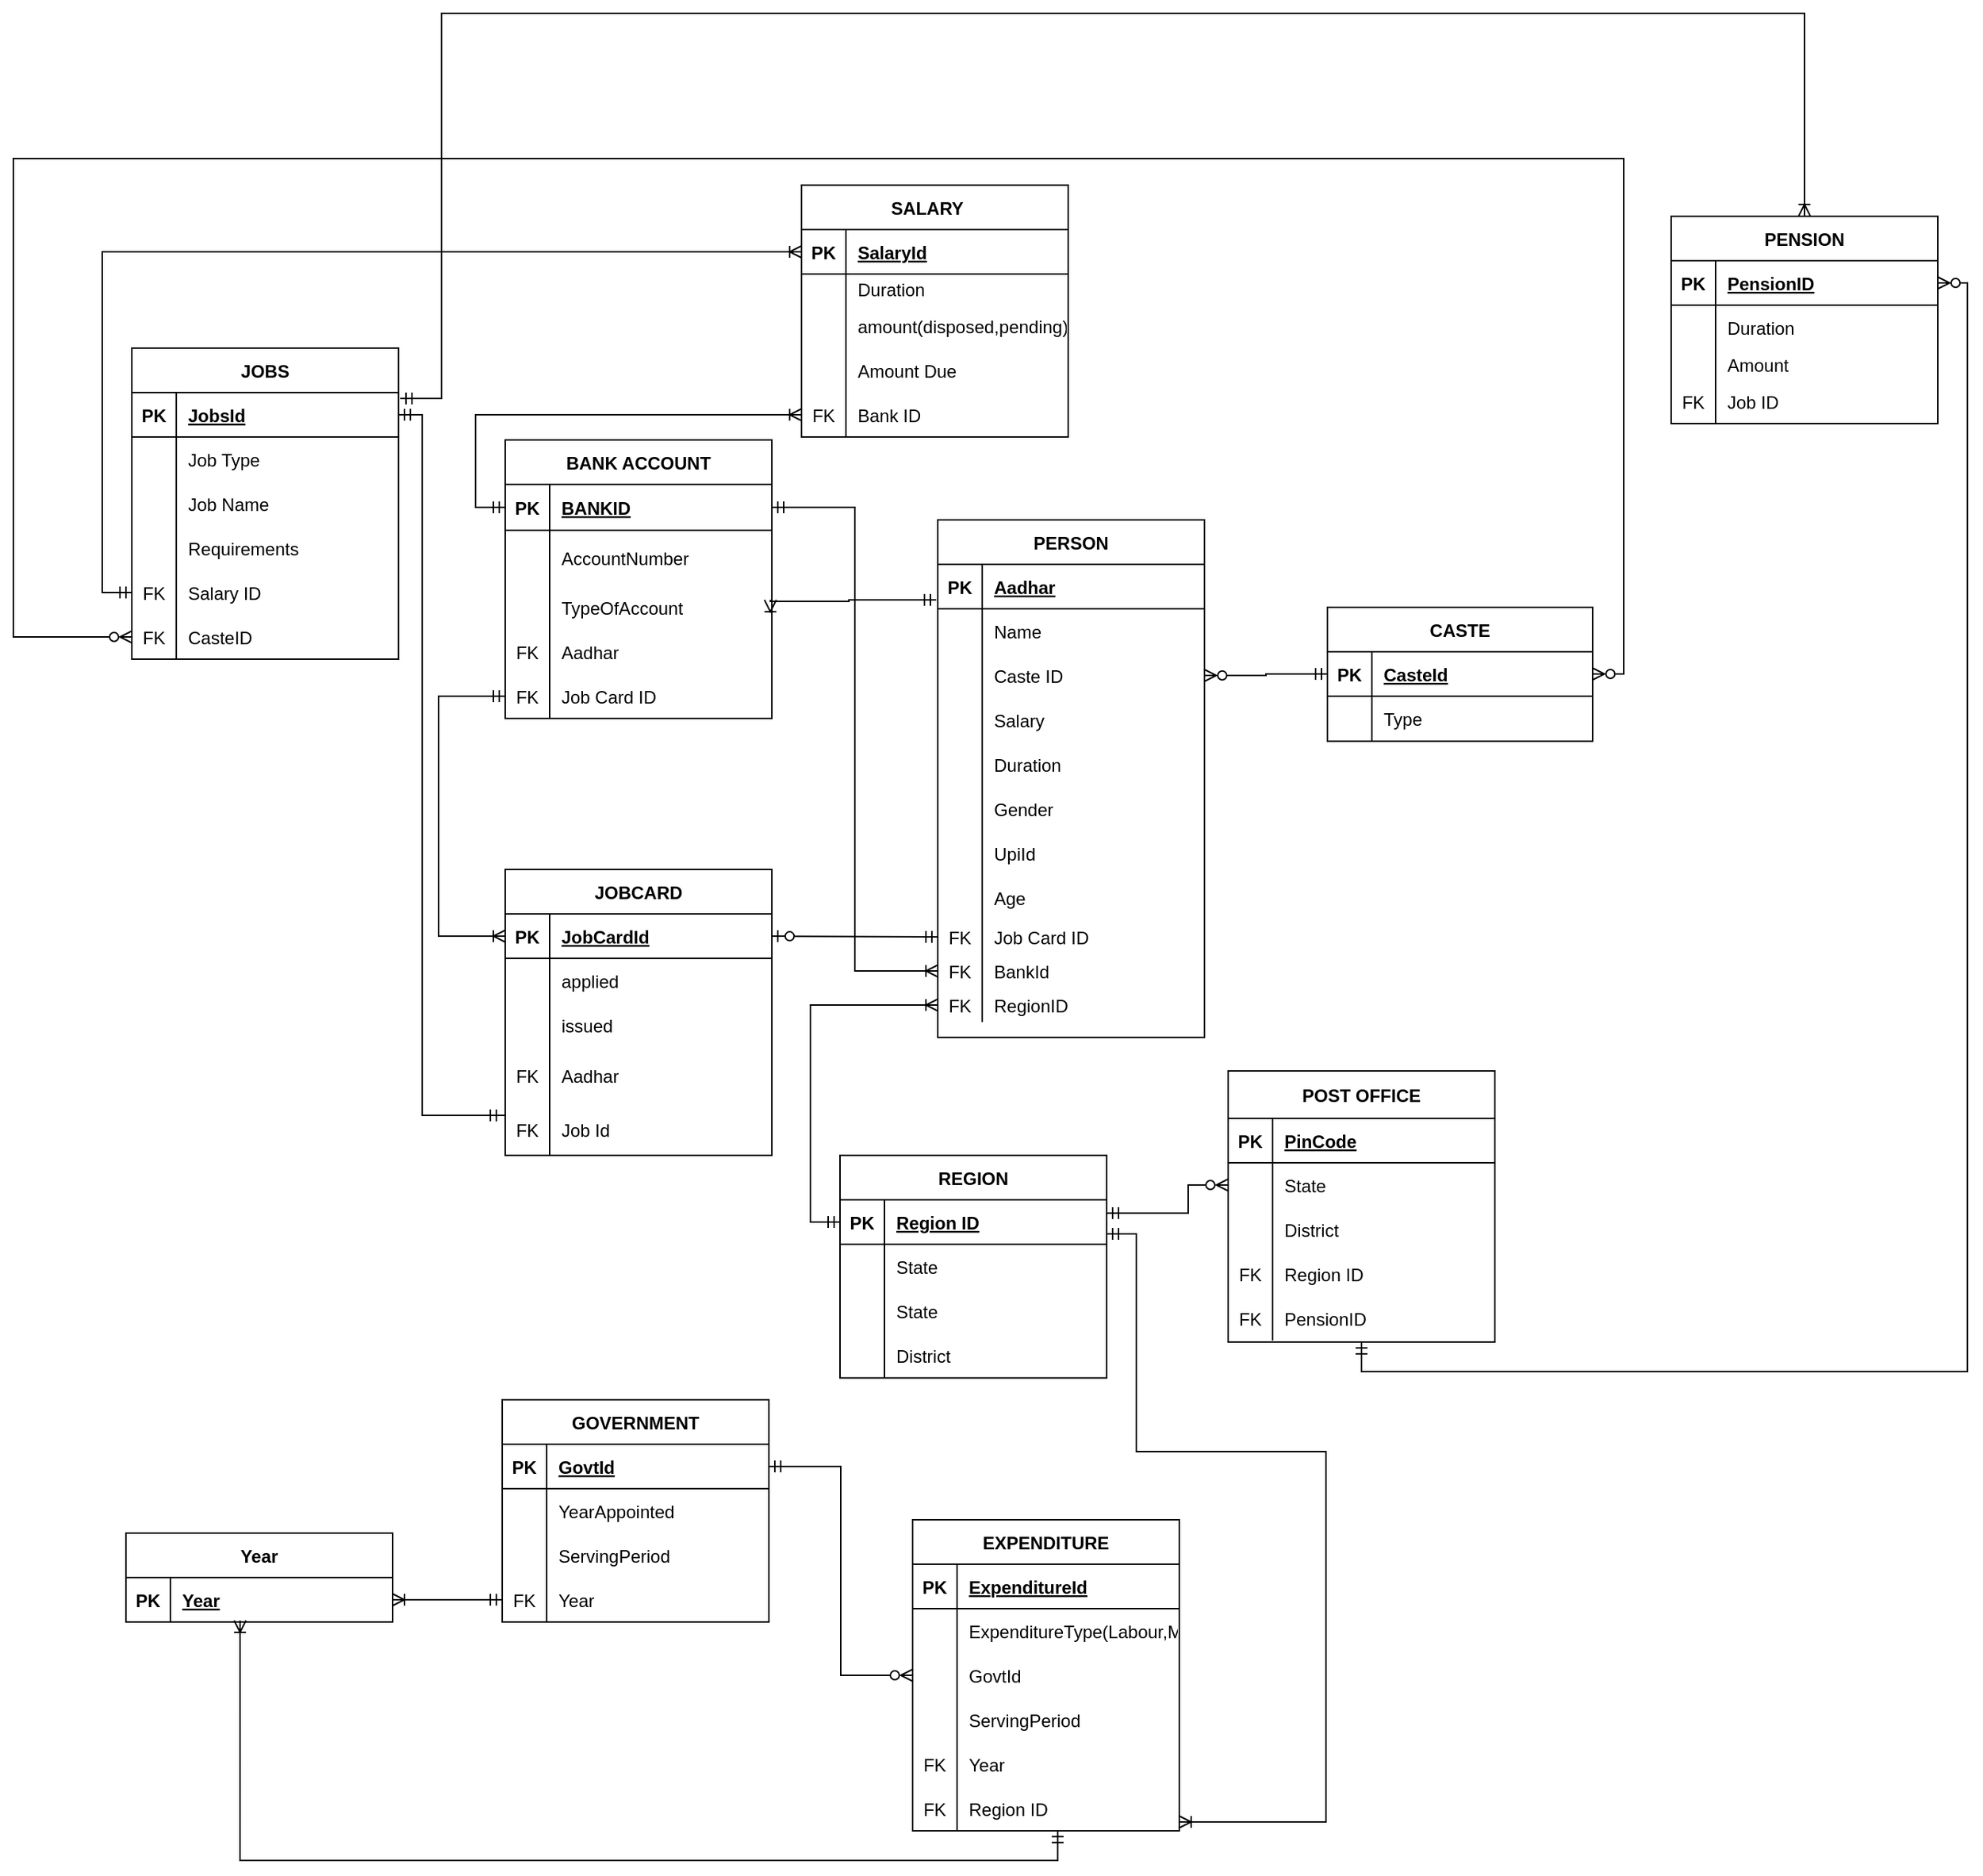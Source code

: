 <mxfile version="20.4.0" type="device"><diagram id="PZPH7zpRBOSieL8nUT9q" name="Page-1"><mxGraphModel dx="2905" dy="1578" grid="0" gridSize="10" guides="1" tooltips="1" connect="1" arrows="1" fold="1" page="0" pageScale="1" pageWidth="850" pageHeight="1100" math="0" shadow="0"><root><mxCell id="0"/><mxCell id="1" parent="0"/><mxCell id="I-IMJqazhkKKv0m92D94-11" value="PERSON" style="shape=table;startSize=30;container=1;collapsible=1;childLayout=tableLayout;fixedRows=1;rowLines=0;fontStyle=1;align=center;resizeLast=1;" parent="1" vertex="1"><mxGeometry x="-145" y="176" width="180" height="349.357" as="geometry"/></mxCell><mxCell id="I-IMJqazhkKKv0m92D94-12" value="" style="shape=tableRow;horizontal=0;startSize=0;swimlaneHead=0;swimlaneBody=0;fillColor=none;collapsible=0;dropTarget=0;points=[[0,0.5],[1,0.5]];portConstraint=eastwest;top=0;left=0;right=0;bottom=1;" parent="I-IMJqazhkKKv0m92D94-11" vertex="1"><mxGeometry y="30" width="180" height="30" as="geometry"/></mxCell><mxCell id="I-IMJqazhkKKv0m92D94-13" value="PK" style="shape=partialRectangle;connectable=0;fillColor=none;top=0;left=0;bottom=0;right=0;fontStyle=1;overflow=hidden;" parent="I-IMJqazhkKKv0m92D94-12" vertex="1"><mxGeometry width="30" height="30" as="geometry"><mxRectangle width="30" height="30" as="alternateBounds"/></mxGeometry></mxCell><mxCell id="I-IMJqazhkKKv0m92D94-14" value="Aadhar" style="shape=partialRectangle;connectable=0;fillColor=none;top=0;left=0;bottom=0;right=0;align=left;spacingLeft=6;fontStyle=5;overflow=hidden;" parent="I-IMJqazhkKKv0m92D94-12" vertex="1"><mxGeometry x="30" width="150" height="30" as="geometry"><mxRectangle width="150" height="30" as="alternateBounds"/></mxGeometry></mxCell><mxCell id="I-IMJqazhkKKv0m92D94-15" value="" style="shape=tableRow;horizontal=0;startSize=0;swimlaneHead=0;swimlaneBody=0;fillColor=none;collapsible=0;dropTarget=0;points=[[0,0.5],[1,0.5]];portConstraint=eastwest;top=0;left=0;right=0;bottom=0;" parent="I-IMJqazhkKKv0m92D94-11" vertex="1"><mxGeometry y="60" width="180" height="30" as="geometry"/></mxCell><mxCell id="I-IMJqazhkKKv0m92D94-16" value="" style="shape=partialRectangle;connectable=0;fillColor=none;top=0;left=0;bottom=0;right=0;editable=1;overflow=hidden;" parent="I-IMJqazhkKKv0m92D94-15" vertex="1"><mxGeometry width="30" height="30" as="geometry"><mxRectangle width="30" height="30" as="alternateBounds"/></mxGeometry></mxCell><mxCell id="I-IMJqazhkKKv0m92D94-17" value="Name" style="shape=partialRectangle;connectable=0;fillColor=none;top=0;left=0;bottom=0;right=0;align=left;spacingLeft=6;overflow=hidden;" parent="I-IMJqazhkKKv0m92D94-15" vertex="1"><mxGeometry x="30" width="150" height="30" as="geometry"><mxRectangle width="150" height="30" as="alternateBounds"/></mxGeometry></mxCell><mxCell id="I-IMJqazhkKKv0m92D94-18" value="" style="shape=tableRow;horizontal=0;startSize=0;swimlaneHead=0;swimlaneBody=0;fillColor=none;collapsible=0;dropTarget=0;points=[[0,0.5],[1,0.5]];portConstraint=eastwest;top=0;left=0;right=0;bottom=0;" parent="I-IMJqazhkKKv0m92D94-11" vertex="1"><mxGeometry y="90" width="180" height="30" as="geometry"/></mxCell><mxCell id="I-IMJqazhkKKv0m92D94-19" value="" style="shape=partialRectangle;connectable=0;fillColor=none;top=0;left=0;bottom=0;right=0;editable=1;overflow=hidden;" parent="I-IMJqazhkKKv0m92D94-18" vertex="1"><mxGeometry width="30" height="30" as="geometry"><mxRectangle width="30" height="30" as="alternateBounds"/></mxGeometry></mxCell><mxCell id="I-IMJqazhkKKv0m92D94-20" value="Caste ID" style="shape=partialRectangle;connectable=0;fillColor=none;top=0;left=0;bottom=0;right=0;align=left;spacingLeft=6;overflow=hidden;" parent="I-IMJqazhkKKv0m92D94-18" vertex="1"><mxGeometry x="30" width="150" height="30" as="geometry"><mxRectangle width="150" height="30" as="alternateBounds"/></mxGeometry></mxCell><mxCell id="I-IMJqazhkKKv0m92D94-21" value="" style="shape=tableRow;horizontal=0;startSize=0;swimlaneHead=0;swimlaneBody=0;fillColor=none;collapsible=0;dropTarget=0;points=[[0,0.5],[1,0.5]];portConstraint=eastwest;top=0;left=0;right=0;bottom=0;" parent="I-IMJqazhkKKv0m92D94-11" vertex="1"><mxGeometry y="120" width="180" height="30" as="geometry"/></mxCell><mxCell id="I-IMJqazhkKKv0m92D94-22" value="" style="shape=partialRectangle;connectable=0;fillColor=none;top=0;left=0;bottom=0;right=0;editable=1;overflow=hidden;" parent="I-IMJqazhkKKv0m92D94-21" vertex="1"><mxGeometry width="30" height="30" as="geometry"><mxRectangle width="30" height="30" as="alternateBounds"/></mxGeometry></mxCell><mxCell id="I-IMJqazhkKKv0m92D94-23" value="Salary" style="shape=partialRectangle;connectable=0;fillColor=none;top=0;left=0;bottom=0;right=0;align=left;spacingLeft=6;overflow=hidden;" parent="I-IMJqazhkKKv0m92D94-21" vertex="1"><mxGeometry x="30" width="150" height="30" as="geometry"><mxRectangle width="150" height="30" as="alternateBounds"/></mxGeometry></mxCell><mxCell id="I-IMJqazhkKKv0m92D94-24" style="shape=tableRow;horizontal=0;startSize=0;swimlaneHead=0;swimlaneBody=0;fillColor=none;collapsible=0;dropTarget=0;points=[[0,0.5],[1,0.5]];portConstraint=eastwest;top=0;left=0;right=0;bottom=0;" parent="I-IMJqazhkKKv0m92D94-11" vertex="1"><mxGeometry y="150" width="180" height="30" as="geometry"/></mxCell><mxCell id="I-IMJqazhkKKv0m92D94-25" style="shape=partialRectangle;connectable=0;fillColor=none;top=0;left=0;bottom=0;right=0;editable=1;overflow=hidden;" parent="I-IMJqazhkKKv0m92D94-24" vertex="1"><mxGeometry width="30" height="30" as="geometry"><mxRectangle width="30" height="30" as="alternateBounds"/></mxGeometry></mxCell><mxCell id="I-IMJqazhkKKv0m92D94-26" value="Duration" style="shape=partialRectangle;connectable=0;fillColor=none;top=0;left=0;bottom=0;right=0;align=left;spacingLeft=6;overflow=hidden;" parent="I-IMJqazhkKKv0m92D94-24" vertex="1"><mxGeometry x="30" width="150" height="30" as="geometry"><mxRectangle width="150" height="30" as="alternateBounds"/></mxGeometry></mxCell><mxCell id="I-IMJqazhkKKv0m92D94-27" style="shape=tableRow;horizontal=0;startSize=0;swimlaneHead=0;swimlaneBody=0;fillColor=none;collapsible=0;dropTarget=0;points=[[0,0.5],[1,0.5]];portConstraint=eastwest;top=0;left=0;right=0;bottom=0;" parent="I-IMJqazhkKKv0m92D94-11" vertex="1"><mxGeometry y="180" width="180" height="30" as="geometry"/></mxCell><mxCell id="I-IMJqazhkKKv0m92D94-28" style="shape=partialRectangle;connectable=0;fillColor=none;top=0;left=0;bottom=0;right=0;editable=1;overflow=hidden;" parent="I-IMJqazhkKKv0m92D94-27" vertex="1"><mxGeometry width="30" height="30" as="geometry"><mxRectangle width="30" height="30" as="alternateBounds"/></mxGeometry></mxCell><mxCell id="I-IMJqazhkKKv0m92D94-29" value="Gender" style="shape=partialRectangle;connectable=0;fillColor=none;top=0;left=0;bottom=0;right=0;align=left;spacingLeft=6;overflow=hidden;" parent="I-IMJqazhkKKv0m92D94-27" vertex="1"><mxGeometry x="30" width="150" height="30" as="geometry"><mxRectangle width="150" height="30" as="alternateBounds"/></mxGeometry></mxCell><mxCell id="I-IMJqazhkKKv0m92D94-208" style="shape=tableRow;horizontal=0;startSize=0;swimlaneHead=0;swimlaneBody=0;fillColor=none;collapsible=0;dropTarget=0;points=[[0,0.5],[1,0.5]];portConstraint=eastwest;top=0;left=0;right=0;bottom=0;" parent="I-IMJqazhkKKv0m92D94-11" vertex="1"><mxGeometry y="210" width="180" height="30" as="geometry"/></mxCell><mxCell id="I-IMJqazhkKKv0m92D94-209" style="shape=partialRectangle;connectable=0;fillColor=none;top=0;left=0;bottom=0;right=0;editable=1;overflow=hidden;" parent="I-IMJqazhkKKv0m92D94-208" vertex="1"><mxGeometry width="30" height="30" as="geometry"><mxRectangle width="30" height="30" as="alternateBounds"/></mxGeometry></mxCell><mxCell id="I-IMJqazhkKKv0m92D94-210" value="UpiId" style="shape=partialRectangle;connectable=0;fillColor=none;top=0;left=0;bottom=0;right=0;align=left;spacingLeft=6;overflow=hidden;" parent="I-IMJqazhkKKv0m92D94-208" vertex="1"><mxGeometry x="30" width="150" height="30" as="geometry"><mxRectangle width="150" height="30" as="alternateBounds"/></mxGeometry></mxCell><mxCell id="I-IMJqazhkKKv0m92D94-205" style="shape=tableRow;horizontal=0;startSize=0;swimlaneHead=0;swimlaneBody=0;fillColor=none;collapsible=0;dropTarget=0;points=[[0,0.5],[1,0.5]];portConstraint=eastwest;top=0;left=0;right=0;bottom=0;" parent="I-IMJqazhkKKv0m92D94-11" vertex="1"><mxGeometry y="240" width="180" height="30" as="geometry"/></mxCell><mxCell id="I-IMJqazhkKKv0m92D94-206" style="shape=partialRectangle;connectable=0;fillColor=none;top=0;left=0;bottom=0;right=0;editable=1;overflow=hidden;" parent="I-IMJqazhkKKv0m92D94-205" vertex="1"><mxGeometry width="30" height="30" as="geometry"><mxRectangle width="30" height="30" as="alternateBounds"/></mxGeometry></mxCell><mxCell id="I-IMJqazhkKKv0m92D94-207" value="Age" style="shape=partialRectangle;connectable=0;fillColor=none;top=0;left=0;bottom=0;right=0;align=left;spacingLeft=6;overflow=hidden;" parent="I-IMJqazhkKKv0m92D94-205" vertex="1"><mxGeometry x="30" width="150" height="30" as="geometry"><mxRectangle width="150" height="30" as="alternateBounds"/></mxGeometry></mxCell><mxCell id="M7vY4-arqSe36ElJcS87-25" style="shape=tableRow;horizontal=0;startSize=0;swimlaneHead=0;swimlaneBody=0;fillColor=none;collapsible=0;dropTarget=0;points=[[0,0.5],[1,0.5]];portConstraint=eastwest;top=0;left=0;right=0;bottom=0;" parent="I-IMJqazhkKKv0m92D94-11" vertex="1"><mxGeometry y="270" width="180" height="23" as="geometry"/></mxCell><mxCell id="M7vY4-arqSe36ElJcS87-26" value="FK" style="shape=partialRectangle;connectable=0;fillColor=none;top=0;left=0;bottom=0;right=0;editable=1;overflow=hidden;" parent="M7vY4-arqSe36ElJcS87-25" vertex="1"><mxGeometry width="30" height="23" as="geometry"><mxRectangle width="30" height="23" as="alternateBounds"/></mxGeometry></mxCell><mxCell id="M7vY4-arqSe36ElJcS87-27" value="Job Card ID" style="shape=partialRectangle;connectable=0;fillColor=none;top=0;left=0;bottom=0;right=0;align=left;spacingLeft=6;overflow=hidden;" parent="M7vY4-arqSe36ElJcS87-25" vertex="1"><mxGeometry x="30" width="150" height="23" as="geometry"><mxRectangle width="150" height="23" as="alternateBounds"/></mxGeometry></mxCell><mxCell id="1w1JK1LfzVLSAGnmWEFz-4" style="shape=tableRow;horizontal=0;startSize=0;swimlaneHead=0;swimlaneBody=0;fillColor=none;collapsible=0;dropTarget=0;points=[[0,0.5],[1,0.5]];portConstraint=eastwest;top=0;left=0;right=0;bottom=0;" parent="I-IMJqazhkKKv0m92D94-11" vertex="1"><mxGeometry y="293" width="180" height="23" as="geometry"/></mxCell><mxCell id="1w1JK1LfzVLSAGnmWEFz-5" value="FK" style="shape=partialRectangle;connectable=0;fillColor=none;top=0;left=0;bottom=0;right=0;editable=1;overflow=hidden;" parent="1w1JK1LfzVLSAGnmWEFz-4" vertex="1"><mxGeometry width="30" height="23" as="geometry"><mxRectangle width="30" height="23" as="alternateBounds"/></mxGeometry></mxCell><mxCell id="1w1JK1LfzVLSAGnmWEFz-6" value="BankId" style="shape=partialRectangle;connectable=0;fillColor=none;top=0;left=0;bottom=0;right=0;align=left;spacingLeft=6;overflow=hidden;" parent="1w1JK1LfzVLSAGnmWEFz-4" vertex="1"><mxGeometry x="30" width="150" height="23" as="geometry"><mxRectangle width="150" height="23" as="alternateBounds"/></mxGeometry></mxCell><mxCell id="1w1JK1LfzVLSAGnmWEFz-12" style="shape=tableRow;horizontal=0;startSize=0;swimlaneHead=0;swimlaneBody=0;fillColor=none;collapsible=0;dropTarget=0;points=[[0,0.5],[1,0.5]];portConstraint=eastwest;top=0;left=0;right=0;bottom=0;" parent="I-IMJqazhkKKv0m92D94-11" vertex="1"><mxGeometry y="316" width="180" height="23" as="geometry"/></mxCell><mxCell id="1w1JK1LfzVLSAGnmWEFz-13" value="FK" style="shape=partialRectangle;connectable=0;fillColor=none;top=0;left=0;bottom=0;right=0;editable=1;overflow=hidden;" parent="1w1JK1LfzVLSAGnmWEFz-12" vertex="1"><mxGeometry width="30" height="23" as="geometry"><mxRectangle width="30" height="23" as="alternateBounds"/></mxGeometry></mxCell><mxCell id="1w1JK1LfzVLSAGnmWEFz-14" value="RegionID" style="shape=partialRectangle;connectable=0;fillColor=none;top=0;left=0;bottom=0;right=0;align=left;spacingLeft=6;overflow=hidden;" parent="1w1JK1LfzVLSAGnmWEFz-12" vertex="1"><mxGeometry x="30" width="150" height="23" as="geometry"><mxRectangle width="150" height="23" as="alternateBounds"/></mxGeometry></mxCell><mxCell id="I-IMJqazhkKKv0m92D94-30" value="JOBCARD" style="shape=table;startSize=30;container=1;collapsible=1;childLayout=tableLayout;fixedRows=1;rowLines=0;fontStyle=1;align=center;resizeLast=1;" parent="1" vertex="1"><mxGeometry x="-437" y="412" width="180" height="193" as="geometry"/></mxCell><mxCell id="I-IMJqazhkKKv0m92D94-31" value="" style="shape=tableRow;horizontal=0;startSize=0;swimlaneHead=0;swimlaneBody=0;fillColor=none;collapsible=0;dropTarget=0;points=[[0,0.5],[1,0.5]];portConstraint=eastwest;top=0;left=0;right=0;bottom=1;" parent="I-IMJqazhkKKv0m92D94-30" vertex="1"><mxGeometry y="30" width="180" height="30" as="geometry"/></mxCell><mxCell id="I-IMJqazhkKKv0m92D94-32" value="PK" style="shape=partialRectangle;connectable=0;fillColor=none;top=0;left=0;bottom=0;right=0;fontStyle=1;overflow=hidden;" parent="I-IMJqazhkKKv0m92D94-31" vertex="1"><mxGeometry width="30" height="30" as="geometry"><mxRectangle width="30" height="30" as="alternateBounds"/></mxGeometry></mxCell><mxCell id="I-IMJqazhkKKv0m92D94-33" value="JobCardId" style="shape=partialRectangle;connectable=0;fillColor=none;top=0;left=0;bottom=0;right=0;align=left;spacingLeft=6;fontStyle=5;overflow=hidden;" parent="I-IMJqazhkKKv0m92D94-31" vertex="1"><mxGeometry x="30" width="150" height="30" as="geometry"><mxRectangle width="150" height="30" as="alternateBounds"/></mxGeometry></mxCell><mxCell id="I-IMJqazhkKKv0m92D94-34" value="" style="shape=tableRow;horizontal=0;startSize=0;swimlaneHead=0;swimlaneBody=0;fillColor=none;collapsible=0;dropTarget=0;points=[[0,0.5],[1,0.5]];portConstraint=eastwest;top=0;left=0;right=0;bottom=0;" parent="I-IMJqazhkKKv0m92D94-30" vertex="1"><mxGeometry y="60" width="180" height="30" as="geometry"/></mxCell><mxCell id="I-IMJqazhkKKv0m92D94-35" value="" style="shape=partialRectangle;connectable=0;fillColor=none;top=0;left=0;bottom=0;right=0;editable=1;overflow=hidden;" parent="I-IMJqazhkKKv0m92D94-34" vertex="1"><mxGeometry width="30" height="30" as="geometry"><mxRectangle width="30" height="30" as="alternateBounds"/></mxGeometry></mxCell><mxCell id="I-IMJqazhkKKv0m92D94-36" value="applied" style="shape=partialRectangle;connectable=0;fillColor=none;top=0;left=0;bottom=0;right=0;align=left;spacingLeft=6;overflow=hidden;" parent="I-IMJqazhkKKv0m92D94-34" vertex="1"><mxGeometry x="30" width="150" height="30" as="geometry"><mxRectangle width="150" height="30" as="alternateBounds"/></mxGeometry></mxCell><mxCell id="I-IMJqazhkKKv0m92D94-37" value="" style="shape=tableRow;horizontal=0;startSize=0;swimlaneHead=0;swimlaneBody=0;fillColor=none;collapsible=0;dropTarget=0;points=[[0,0.5],[1,0.5]];portConstraint=eastwest;top=0;left=0;right=0;bottom=0;" parent="I-IMJqazhkKKv0m92D94-30" vertex="1"><mxGeometry y="90" width="180" height="30" as="geometry"/></mxCell><mxCell id="I-IMJqazhkKKv0m92D94-38" value="" style="shape=partialRectangle;connectable=0;fillColor=none;top=0;left=0;bottom=0;right=0;editable=1;overflow=hidden;" parent="I-IMJqazhkKKv0m92D94-37" vertex="1"><mxGeometry width="30" height="30" as="geometry"><mxRectangle width="30" height="30" as="alternateBounds"/></mxGeometry></mxCell><mxCell id="I-IMJqazhkKKv0m92D94-39" value="issued" style="shape=partialRectangle;connectable=0;fillColor=none;top=0;left=0;bottom=0;right=0;align=left;spacingLeft=6;overflow=hidden;" parent="I-IMJqazhkKKv0m92D94-37" vertex="1"><mxGeometry x="30" width="150" height="30" as="geometry"><mxRectangle width="150" height="30" as="alternateBounds"/></mxGeometry></mxCell><mxCell id="I-IMJqazhkKKv0m92D94-40" value="" style="shape=tableRow;horizontal=0;startSize=0;swimlaneHead=0;swimlaneBody=0;fillColor=none;collapsible=0;dropTarget=0;points=[[0,0.5],[1,0.5]];portConstraint=eastwest;top=0;left=0;right=0;bottom=0;" parent="I-IMJqazhkKKv0m92D94-30" vertex="1"><mxGeometry y="120" width="180" height="38" as="geometry"/></mxCell><mxCell id="I-IMJqazhkKKv0m92D94-41" value="FK" style="shape=partialRectangle;connectable=0;fillColor=none;top=0;left=0;bottom=0;right=0;editable=1;overflow=hidden;" parent="I-IMJqazhkKKv0m92D94-40" vertex="1"><mxGeometry width="30" height="38" as="geometry"><mxRectangle width="30" height="38" as="alternateBounds"/></mxGeometry></mxCell><mxCell id="I-IMJqazhkKKv0m92D94-42" value="Aadhar" style="shape=partialRectangle;connectable=0;fillColor=none;top=0;left=0;bottom=0;right=0;align=left;spacingLeft=6;overflow=hidden;" parent="I-IMJqazhkKKv0m92D94-40" vertex="1"><mxGeometry x="30" width="150" height="38" as="geometry"><mxRectangle width="150" height="38" as="alternateBounds"/></mxGeometry></mxCell><mxCell id="I-IMJqazhkKKv0m92D94-43" style="shape=tableRow;horizontal=0;startSize=0;swimlaneHead=0;swimlaneBody=0;fillColor=none;collapsible=0;dropTarget=0;points=[[0,0.5],[1,0.5]];portConstraint=eastwest;top=0;left=0;right=0;bottom=0;" parent="I-IMJqazhkKKv0m92D94-30" vertex="1"><mxGeometry y="158" width="180" height="35" as="geometry"/></mxCell><mxCell id="I-IMJqazhkKKv0m92D94-44" value="FK" style="shape=partialRectangle;connectable=0;fillColor=none;top=0;left=0;bottom=0;right=0;editable=1;overflow=hidden;" parent="I-IMJqazhkKKv0m92D94-43" vertex="1"><mxGeometry width="30" height="35" as="geometry"><mxRectangle width="30" height="35" as="alternateBounds"/></mxGeometry></mxCell><mxCell id="I-IMJqazhkKKv0m92D94-45" value="Job Id" style="shape=partialRectangle;connectable=0;fillColor=none;top=0;left=0;bottom=0;right=0;align=left;spacingLeft=6;overflow=hidden;" parent="I-IMJqazhkKKv0m92D94-43" vertex="1"><mxGeometry x="30" width="150" height="35" as="geometry"><mxRectangle width="150" height="35" as="alternateBounds"/></mxGeometry></mxCell><mxCell id="I-IMJqazhkKKv0m92D94-49" value="JOBS" style="shape=table;startSize=30;container=1;collapsible=1;childLayout=tableLayout;fixedRows=1;rowLines=0;fontStyle=1;align=center;resizeLast=1;" parent="1" vertex="1"><mxGeometry x="-689" y="60" width="180" height="210" as="geometry"/></mxCell><mxCell id="I-IMJqazhkKKv0m92D94-50" value="" style="shape=tableRow;horizontal=0;startSize=0;swimlaneHead=0;swimlaneBody=0;fillColor=none;collapsible=0;dropTarget=0;points=[[0,0.5],[1,0.5]];portConstraint=eastwest;top=0;left=0;right=0;bottom=1;" parent="I-IMJqazhkKKv0m92D94-49" vertex="1"><mxGeometry y="30" width="180" height="30" as="geometry"/></mxCell><mxCell id="I-IMJqazhkKKv0m92D94-51" value="PK" style="shape=partialRectangle;connectable=0;fillColor=none;top=0;left=0;bottom=0;right=0;fontStyle=1;overflow=hidden;" parent="I-IMJqazhkKKv0m92D94-50" vertex="1"><mxGeometry width="30" height="30" as="geometry"><mxRectangle width="30" height="30" as="alternateBounds"/></mxGeometry></mxCell><mxCell id="I-IMJqazhkKKv0m92D94-52" value="JobsId" style="shape=partialRectangle;connectable=0;fillColor=none;top=0;left=0;bottom=0;right=0;align=left;spacingLeft=6;fontStyle=5;overflow=hidden;" parent="I-IMJqazhkKKv0m92D94-50" vertex="1"><mxGeometry x="30" width="150" height="30" as="geometry"><mxRectangle width="150" height="30" as="alternateBounds"/></mxGeometry></mxCell><mxCell id="I-IMJqazhkKKv0m92D94-53" value="" style="shape=tableRow;horizontal=0;startSize=0;swimlaneHead=0;swimlaneBody=0;fillColor=none;collapsible=0;dropTarget=0;points=[[0,0.5],[1,0.5]];portConstraint=eastwest;top=0;left=0;right=0;bottom=0;" parent="I-IMJqazhkKKv0m92D94-49" vertex="1"><mxGeometry y="60" width="180" height="30" as="geometry"/></mxCell><mxCell id="I-IMJqazhkKKv0m92D94-54" value="" style="shape=partialRectangle;connectable=0;fillColor=none;top=0;left=0;bottom=0;right=0;editable=1;overflow=hidden;" parent="I-IMJqazhkKKv0m92D94-53" vertex="1"><mxGeometry width="30" height="30" as="geometry"><mxRectangle width="30" height="30" as="alternateBounds"/></mxGeometry></mxCell><mxCell id="I-IMJqazhkKKv0m92D94-55" value="Job Type" style="shape=partialRectangle;connectable=0;fillColor=none;top=0;left=0;bottom=0;right=0;align=left;spacingLeft=6;overflow=hidden;" parent="I-IMJqazhkKKv0m92D94-53" vertex="1"><mxGeometry x="30" width="150" height="30" as="geometry"><mxRectangle width="150" height="30" as="alternateBounds"/></mxGeometry></mxCell><mxCell id="I-IMJqazhkKKv0m92D94-56" value="" style="shape=tableRow;horizontal=0;startSize=0;swimlaneHead=0;swimlaneBody=0;fillColor=none;collapsible=0;dropTarget=0;points=[[0,0.5],[1,0.5]];portConstraint=eastwest;top=0;left=0;right=0;bottom=0;" parent="I-IMJqazhkKKv0m92D94-49" vertex="1"><mxGeometry y="90" width="180" height="30" as="geometry"/></mxCell><mxCell id="I-IMJqazhkKKv0m92D94-57" value="" style="shape=partialRectangle;connectable=0;fillColor=none;top=0;left=0;bottom=0;right=0;editable=1;overflow=hidden;" parent="I-IMJqazhkKKv0m92D94-56" vertex="1"><mxGeometry width="30" height="30" as="geometry"><mxRectangle width="30" height="30" as="alternateBounds"/></mxGeometry></mxCell><mxCell id="I-IMJqazhkKKv0m92D94-58" value="Job Name" style="shape=partialRectangle;connectable=0;fillColor=none;top=0;left=0;bottom=0;right=0;align=left;spacingLeft=6;overflow=hidden;" parent="I-IMJqazhkKKv0m92D94-56" vertex="1"><mxGeometry x="30" width="150" height="30" as="geometry"><mxRectangle width="150" height="30" as="alternateBounds"/></mxGeometry></mxCell><mxCell id="I-IMJqazhkKKv0m92D94-59" value="" style="shape=tableRow;horizontal=0;startSize=0;swimlaneHead=0;swimlaneBody=0;fillColor=none;collapsible=0;dropTarget=0;points=[[0,0.5],[1,0.5]];portConstraint=eastwest;top=0;left=0;right=0;bottom=0;" parent="I-IMJqazhkKKv0m92D94-49" vertex="1"><mxGeometry y="120" width="180" height="30" as="geometry"/></mxCell><mxCell id="I-IMJqazhkKKv0m92D94-60" value="" style="shape=partialRectangle;connectable=0;fillColor=none;top=0;left=0;bottom=0;right=0;editable=1;overflow=hidden;" parent="I-IMJqazhkKKv0m92D94-59" vertex="1"><mxGeometry width="30" height="30" as="geometry"><mxRectangle width="30" height="30" as="alternateBounds"/></mxGeometry></mxCell><mxCell id="I-IMJqazhkKKv0m92D94-61" value="Requirements" style="shape=partialRectangle;connectable=0;fillColor=none;top=0;left=0;bottom=0;right=0;align=left;spacingLeft=6;overflow=hidden;" parent="I-IMJqazhkKKv0m92D94-59" vertex="1"><mxGeometry x="30" width="150" height="30" as="geometry"><mxRectangle width="150" height="30" as="alternateBounds"/></mxGeometry></mxCell><mxCell id="I-IMJqazhkKKv0m92D94-62" style="shape=tableRow;horizontal=0;startSize=0;swimlaneHead=0;swimlaneBody=0;fillColor=none;collapsible=0;dropTarget=0;points=[[0,0.5],[1,0.5]];portConstraint=eastwest;top=0;left=0;right=0;bottom=0;" parent="I-IMJqazhkKKv0m92D94-49" vertex="1"><mxGeometry y="150" width="180" height="30" as="geometry"/></mxCell><mxCell id="I-IMJqazhkKKv0m92D94-63" value="FK" style="shape=partialRectangle;connectable=0;fillColor=none;top=0;left=0;bottom=0;right=0;editable=1;overflow=hidden;" parent="I-IMJqazhkKKv0m92D94-62" vertex="1"><mxGeometry width="30" height="30" as="geometry"><mxRectangle width="30" height="30" as="alternateBounds"/></mxGeometry></mxCell><mxCell id="I-IMJqazhkKKv0m92D94-64" value="Salary ID" style="shape=partialRectangle;connectable=0;fillColor=none;top=0;left=0;bottom=0;right=0;align=left;spacingLeft=6;overflow=hidden;" parent="I-IMJqazhkKKv0m92D94-62" vertex="1"><mxGeometry x="30" width="150" height="30" as="geometry"><mxRectangle width="150" height="30" as="alternateBounds"/></mxGeometry></mxCell><mxCell id="I-IMJqazhkKKv0m92D94-65" style="shape=tableRow;horizontal=0;startSize=0;swimlaneHead=0;swimlaneBody=0;fillColor=none;collapsible=0;dropTarget=0;points=[[0,0.5],[1,0.5]];portConstraint=eastwest;top=0;left=0;right=0;bottom=0;" parent="I-IMJqazhkKKv0m92D94-49" vertex="1"><mxGeometry y="180" width="180" height="30" as="geometry"/></mxCell><mxCell id="I-IMJqazhkKKv0m92D94-66" value="FK" style="shape=partialRectangle;connectable=0;fillColor=none;top=0;left=0;bottom=0;right=0;editable=1;overflow=hidden;" parent="I-IMJqazhkKKv0m92D94-65" vertex="1"><mxGeometry width="30" height="30" as="geometry"><mxRectangle width="30" height="30" as="alternateBounds"/></mxGeometry></mxCell><mxCell id="I-IMJqazhkKKv0m92D94-67" value="CasteID" style="shape=partialRectangle;connectable=0;fillColor=none;top=0;left=0;bottom=0;right=0;align=left;spacingLeft=6;overflow=hidden;" parent="I-IMJqazhkKKv0m92D94-65" vertex="1"><mxGeometry x="30" width="150" height="30" as="geometry"><mxRectangle width="150" height="30" as="alternateBounds"/></mxGeometry></mxCell><mxCell id="I-IMJqazhkKKv0m92D94-68" value="SALARY   " style="shape=table;startSize=30;container=1;collapsible=1;childLayout=tableLayout;fixedRows=1;rowLines=0;fontStyle=1;align=center;resizeLast=1;" parent="1" vertex="1"><mxGeometry x="-237" y="-50" width="180" height="170" as="geometry"/></mxCell><mxCell id="I-IMJqazhkKKv0m92D94-69" value="" style="shape=tableRow;horizontal=0;startSize=0;swimlaneHead=0;swimlaneBody=0;fillColor=none;collapsible=0;dropTarget=0;points=[[0,0.5],[1,0.5]];portConstraint=eastwest;top=0;left=0;right=0;bottom=1;" parent="I-IMJqazhkKKv0m92D94-68" vertex="1"><mxGeometry y="30" width="180" height="30" as="geometry"/></mxCell><mxCell id="I-IMJqazhkKKv0m92D94-70" value="PK" style="shape=partialRectangle;connectable=0;fillColor=none;top=0;left=0;bottom=0;right=0;fontStyle=1;overflow=hidden;" parent="I-IMJqazhkKKv0m92D94-69" vertex="1"><mxGeometry width="30" height="30" as="geometry"><mxRectangle width="30" height="30" as="alternateBounds"/></mxGeometry></mxCell><mxCell id="I-IMJqazhkKKv0m92D94-71" value="SalaryId" style="shape=partialRectangle;connectable=0;fillColor=none;top=0;left=0;bottom=0;right=0;align=left;spacingLeft=6;fontStyle=5;overflow=hidden;" parent="I-IMJqazhkKKv0m92D94-69" vertex="1"><mxGeometry x="30" width="150" height="30" as="geometry"><mxRectangle width="150" height="30" as="alternateBounds"/></mxGeometry></mxCell><mxCell id="I-IMJqazhkKKv0m92D94-72" value="" style="shape=tableRow;horizontal=0;startSize=0;swimlaneHead=0;swimlaneBody=0;fillColor=none;collapsible=0;dropTarget=0;points=[[0,0.5],[1,0.5]];portConstraint=eastwest;top=0;left=0;right=0;bottom=0;" parent="I-IMJqazhkKKv0m92D94-68" vertex="1"><mxGeometry y="60" width="180" height="20" as="geometry"/></mxCell><mxCell id="I-IMJqazhkKKv0m92D94-73" value="" style="shape=partialRectangle;connectable=0;fillColor=none;top=0;left=0;bottom=0;right=0;editable=1;overflow=hidden;" parent="I-IMJqazhkKKv0m92D94-72" vertex="1"><mxGeometry width="30" height="20" as="geometry"><mxRectangle width="30" height="20" as="alternateBounds"/></mxGeometry></mxCell><mxCell id="I-IMJqazhkKKv0m92D94-74" value="Duration" style="shape=partialRectangle;connectable=0;fillColor=none;top=0;left=0;bottom=0;right=0;align=left;spacingLeft=6;overflow=hidden;" parent="I-IMJqazhkKKv0m92D94-72" vertex="1"><mxGeometry x="30" width="150" height="20" as="geometry"><mxRectangle width="150" height="20" as="alternateBounds"/></mxGeometry></mxCell><mxCell id="I-IMJqazhkKKv0m92D94-75" value="" style="shape=tableRow;horizontal=0;startSize=0;swimlaneHead=0;swimlaneBody=0;fillColor=none;collapsible=0;dropTarget=0;points=[[0,0.5],[1,0.5]];portConstraint=eastwest;top=0;left=0;right=0;bottom=0;" parent="I-IMJqazhkKKv0m92D94-68" vertex="1"><mxGeometry y="80" width="180" height="30" as="geometry"/></mxCell><mxCell id="I-IMJqazhkKKv0m92D94-76" value="" style="shape=partialRectangle;connectable=0;fillColor=none;top=0;left=0;bottom=0;right=0;editable=1;overflow=hidden;" parent="I-IMJqazhkKKv0m92D94-75" vertex="1"><mxGeometry width="30" height="30" as="geometry"><mxRectangle width="30" height="30" as="alternateBounds"/></mxGeometry></mxCell><mxCell id="I-IMJqazhkKKv0m92D94-77" value="amount(disposed,pending)" style="shape=partialRectangle;connectable=0;fillColor=none;top=0;left=0;bottom=0;right=0;align=left;spacingLeft=6;overflow=hidden;" parent="I-IMJqazhkKKv0m92D94-75" vertex="1"><mxGeometry x="30" width="150" height="30" as="geometry"><mxRectangle width="150" height="30" as="alternateBounds"/></mxGeometry></mxCell><mxCell id="I-IMJqazhkKKv0m92D94-78" value="" style="shape=tableRow;horizontal=0;startSize=0;swimlaneHead=0;swimlaneBody=0;fillColor=none;collapsible=0;dropTarget=0;points=[[0,0.5],[1,0.5]];portConstraint=eastwest;top=0;left=0;right=0;bottom=0;" parent="I-IMJqazhkKKv0m92D94-68" vertex="1"><mxGeometry y="110" width="180" height="30" as="geometry"/></mxCell><mxCell id="I-IMJqazhkKKv0m92D94-79" value="" style="shape=partialRectangle;connectable=0;fillColor=none;top=0;left=0;bottom=0;right=0;editable=1;overflow=hidden;" parent="I-IMJqazhkKKv0m92D94-78" vertex="1"><mxGeometry width="30" height="30" as="geometry"><mxRectangle width="30" height="30" as="alternateBounds"/></mxGeometry></mxCell><mxCell id="I-IMJqazhkKKv0m92D94-80" value="Amount Due" style="shape=partialRectangle;connectable=0;fillColor=none;top=0;left=0;bottom=0;right=0;align=left;spacingLeft=6;overflow=hidden;" parent="I-IMJqazhkKKv0m92D94-78" vertex="1"><mxGeometry x="30" width="150" height="30" as="geometry"><mxRectangle width="150" height="30" as="alternateBounds"/></mxGeometry></mxCell><mxCell id="I-IMJqazhkKKv0m92D94-81" style="shape=tableRow;horizontal=0;startSize=0;swimlaneHead=0;swimlaneBody=0;fillColor=none;collapsible=0;dropTarget=0;points=[[0,0.5],[1,0.5]];portConstraint=eastwest;top=0;left=0;right=0;bottom=0;" parent="I-IMJqazhkKKv0m92D94-68" vertex="1"><mxGeometry y="140" width="180" height="30" as="geometry"/></mxCell><mxCell id="I-IMJqazhkKKv0m92D94-82" value="FK" style="shape=partialRectangle;connectable=0;fillColor=none;top=0;left=0;bottom=0;right=0;editable=1;overflow=hidden;" parent="I-IMJqazhkKKv0m92D94-81" vertex="1"><mxGeometry width="30" height="30" as="geometry"><mxRectangle width="30" height="30" as="alternateBounds"/></mxGeometry></mxCell><mxCell id="I-IMJqazhkKKv0m92D94-83" value="Bank ID" style="shape=partialRectangle;connectable=0;fillColor=none;top=0;left=0;bottom=0;right=0;align=left;spacingLeft=6;overflow=hidden;" parent="I-IMJqazhkKKv0m92D94-81" vertex="1"><mxGeometry x="30" width="150" height="30" as="geometry"><mxRectangle width="150" height="30" as="alternateBounds"/></mxGeometry></mxCell><mxCell id="I-IMJqazhkKKv0m92D94-87" value="BANK ACCOUNT" style="shape=table;startSize=30;container=1;collapsible=1;childLayout=tableLayout;fixedRows=1;rowLines=0;fontStyle=1;align=center;resizeLast=1;" parent="1" vertex="1"><mxGeometry x="-437" y="122" width="180" height="188" as="geometry"/></mxCell><mxCell id="I-IMJqazhkKKv0m92D94-88" value="" style="shape=tableRow;horizontal=0;startSize=0;swimlaneHead=0;swimlaneBody=0;fillColor=none;collapsible=0;dropTarget=0;points=[[0,0.5],[1,0.5]];portConstraint=eastwest;top=0;left=0;right=0;bottom=1;" parent="I-IMJqazhkKKv0m92D94-87" vertex="1"><mxGeometry y="30" width="180" height="31" as="geometry"/></mxCell><mxCell id="I-IMJqazhkKKv0m92D94-89" value="PK" style="shape=partialRectangle;connectable=0;fillColor=none;top=0;left=0;bottom=0;right=0;fontStyle=1;overflow=hidden;" parent="I-IMJqazhkKKv0m92D94-88" vertex="1"><mxGeometry width="30" height="31" as="geometry"><mxRectangle width="30" height="31" as="alternateBounds"/></mxGeometry></mxCell><mxCell id="I-IMJqazhkKKv0m92D94-90" value="BANKID" style="shape=partialRectangle;connectable=0;fillColor=none;top=0;left=0;bottom=0;right=0;align=left;spacingLeft=6;fontStyle=5;overflow=hidden;" parent="I-IMJqazhkKKv0m92D94-88" vertex="1"><mxGeometry x="30" width="150" height="31" as="geometry"><mxRectangle width="150" height="31" as="alternateBounds"/></mxGeometry></mxCell><mxCell id="I-IMJqazhkKKv0m92D94-91" value="" style="shape=tableRow;horizontal=0;startSize=0;swimlaneHead=0;swimlaneBody=0;fillColor=none;collapsible=0;dropTarget=0;points=[[0,0.5],[1,0.5]];portConstraint=eastwest;top=0;left=0;right=0;bottom=0;" parent="I-IMJqazhkKKv0m92D94-87" vertex="1"><mxGeometry y="61" width="180" height="37" as="geometry"/></mxCell><mxCell id="I-IMJqazhkKKv0m92D94-92" value="" style="shape=partialRectangle;connectable=0;fillColor=none;top=0;left=0;bottom=0;right=0;editable=1;overflow=hidden;" parent="I-IMJqazhkKKv0m92D94-91" vertex="1"><mxGeometry width="30" height="37" as="geometry"><mxRectangle width="30" height="37" as="alternateBounds"/></mxGeometry></mxCell><mxCell id="I-IMJqazhkKKv0m92D94-93" value="AccountNumber" style="shape=partialRectangle;connectable=0;fillColor=none;top=0;left=0;bottom=0;right=0;align=left;spacingLeft=6;overflow=hidden;" parent="I-IMJqazhkKKv0m92D94-91" vertex="1"><mxGeometry x="30" width="150" height="37" as="geometry"><mxRectangle width="150" height="37" as="alternateBounds"/></mxGeometry></mxCell><mxCell id="I-IMJqazhkKKv0m92D94-94" value="" style="shape=tableRow;horizontal=0;startSize=0;swimlaneHead=0;swimlaneBody=0;fillColor=none;collapsible=0;dropTarget=0;points=[[0,0.5],[1,0.5]];portConstraint=eastwest;top=0;left=0;right=0;bottom=0;" parent="I-IMJqazhkKKv0m92D94-87" vertex="1"><mxGeometry y="98" width="180" height="30" as="geometry"/></mxCell><mxCell id="I-IMJqazhkKKv0m92D94-95" value="" style="shape=partialRectangle;connectable=0;fillColor=none;top=0;left=0;bottom=0;right=0;editable=1;overflow=hidden;" parent="I-IMJqazhkKKv0m92D94-94" vertex="1"><mxGeometry width="30" height="30" as="geometry"><mxRectangle width="30" height="30" as="alternateBounds"/></mxGeometry></mxCell><mxCell id="I-IMJqazhkKKv0m92D94-96" value="TypeOfAccount" style="shape=partialRectangle;connectable=0;fillColor=none;top=0;left=0;bottom=0;right=0;align=left;spacingLeft=6;overflow=hidden;" parent="I-IMJqazhkKKv0m92D94-94" vertex="1"><mxGeometry x="30" width="150" height="30" as="geometry"><mxRectangle width="150" height="30" as="alternateBounds"/></mxGeometry></mxCell><mxCell id="M7vY4-arqSe36ElJcS87-38" style="shape=tableRow;horizontal=0;startSize=0;swimlaneHead=0;swimlaneBody=0;fillColor=none;collapsible=0;dropTarget=0;points=[[0,0.5],[1,0.5]];portConstraint=eastwest;top=0;left=0;right=0;bottom=0;" parent="I-IMJqazhkKKv0m92D94-87" vertex="1"><mxGeometry y="128" width="180" height="30" as="geometry"/></mxCell><mxCell id="M7vY4-arqSe36ElJcS87-39" value="FK" style="shape=partialRectangle;connectable=0;fillColor=none;top=0;left=0;bottom=0;right=0;editable=1;overflow=hidden;" parent="M7vY4-arqSe36ElJcS87-38" vertex="1"><mxGeometry width="30" height="30" as="geometry"><mxRectangle width="30" height="30" as="alternateBounds"/></mxGeometry></mxCell><mxCell id="M7vY4-arqSe36ElJcS87-40" value="Aadhar" style="shape=partialRectangle;connectable=0;fillColor=none;top=0;left=0;bottom=0;right=0;align=left;spacingLeft=6;overflow=hidden;" parent="M7vY4-arqSe36ElJcS87-38" vertex="1"><mxGeometry x="30" width="150" height="30" as="geometry"><mxRectangle width="150" height="30" as="alternateBounds"/></mxGeometry></mxCell><mxCell id="M7vY4-arqSe36ElJcS87-45" style="shape=tableRow;horizontal=0;startSize=0;swimlaneHead=0;swimlaneBody=0;fillColor=none;collapsible=0;dropTarget=0;points=[[0,0.5],[1,0.5]];portConstraint=eastwest;top=0;left=0;right=0;bottom=0;" parent="I-IMJqazhkKKv0m92D94-87" vertex="1"><mxGeometry y="158" width="180" height="30" as="geometry"/></mxCell><mxCell id="M7vY4-arqSe36ElJcS87-46" value="FK" style="shape=partialRectangle;connectable=0;fillColor=none;top=0;left=0;bottom=0;right=0;editable=1;overflow=hidden;" parent="M7vY4-arqSe36ElJcS87-45" vertex="1"><mxGeometry width="30" height="30" as="geometry"><mxRectangle width="30" height="30" as="alternateBounds"/></mxGeometry></mxCell><mxCell id="M7vY4-arqSe36ElJcS87-47" value="Job Card ID" style="shape=partialRectangle;connectable=0;fillColor=none;top=0;left=0;bottom=0;right=0;align=left;spacingLeft=6;overflow=hidden;" parent="M7vY4-arqSe36ElJcS87-45" vertex="1"><mxGeometry x="30" width="150" height="30" as="geometry"><mxRectangle width="150" height="30" as="alternateBounds"/></mxGeometry></mxCell><mxCell id="I-IMJqazhkKKv0m92D94-100" value="POST OFFICE" style="shape=table;startSize=32;container=1;collapsible=1;childLayout=tableLayout;fixedRows=1;rowLines=0;fontStyle=1;align=center;resizeLast=1;" parent="1" vertex="1"><mxGeometry x="51" y="548" width="180" height="183" as="geometry"/></mxCell><mxCell id="I-IMJqazhkKKv0m92D94-101" value="" style="shape=tableRow;horizontal=0;startSize=0;swimlaneHead=0;swimlaneBody=0;fillColor=none;collapsible=0;dropTarget=0;points=[[0,0.5],[1,0.5]];portConstraint=eastwest;top=0;left=0;right=0;bottom=1;" parent="I-IMJqazhkKKv0m92D94-100" vertex="1"><mxGeometry y="32" width="180" height="30" as="geometry"/></mxCell><mxCell id="I-IMJqazhkKKv0m92D94-102" value="PK" style="shape=partialRectangle;connectable=0;fillColor=none;top=0;left=0;bottom=0;right=0;fontStyle=1;overflow=hidden;" parent="I-IMJqazhkKKv0m92D94-101" vertex="1"><mxGeometry width="30" height="30" as="geometry"><mxRectangle width="30" height="30" as="alternateBounds"/></mxGeometry></mxCell><mxCell id="I-IMJqazhkKKv0m92D94-103" value="PinCode" style="shape=partialRectangle;connectable=0;fillColor=none;top=0;left=0;bottom=0;right=0;align=left;spacingLeft=6;fontStyle=5;overflow=hidden;" parent="I-IMJqazhkKKv0m92D94-101" vertex="1"><mxGeometry x="30" width="150" height="30" as="geometry"><mxRectangle width="150" height="30" as="alternateBounds"/></mxGeometry></mxCell><mxCell id="I-IMJqazhkKKv0m92D94-104" value="" style="shape=tableRow;horizontal=0;startSize=0;swimlaneHead=0;swimlaneBody=0;fillColor=none;collapsible=0;dropTarget=0;points=[[0,0.5],[1,0.5]];portConstraint=eastwest;top=0;left=0;right=0;bottom=0;" parent="I-IMJqazhkKKv0m92D94-100" vertex="1"><mxGeometry y="62" width="180" height="30" as="geometry"/></mxCell><mxCell id="I-IMJqazhkKKv0m92D94-105" value="" style="shape=partialRectangle;connectable=0;fillColor=none;top=0;left=0;bottom=0;right=0;editable=1;overflow=hidden;" parent="I-IMJqazhkKKv0m92D94-104" vertex="1"><mxGeometry width="30" height="30" as="geometry"><mxRectangle width="30" height="30" as="alternateBounds"/></mxGeometry></mxCell><mxCell id="I-IMJqazhkKKv0m92D94-106" value="State    " style="shape=partialRectangle;connectable=0;fillColor=none;top=0;left=0;bottom=0;right=0;align=left;spacingLeft=6;overflow=hidden;" parent="I-IMJqazhkKKv0m92D94-104" vertex="1"><mxGeometry x="30" width="150" height="30" as="geometry"><mxRectangle width="150" height="30" as="alternateBounds"/></mxGeometry></mxCell><mxCell id="I-IMJqazhkKKv0m92D94-107" value="" style="shape=tableRow;horizontal=0;startSize=0;swimlaneHead=0;swimlaneBody=0;fillColor=none;collapsible=0;dropTarget=0;points=[[0,0.5],[1,0.5]];portConstraint=eastwest;top=0;left=0;right=0;bottom=0;" parent="I-IMJqazhkKKv0m92D94-100" vertex="1"><mxGeometry y="92" width="180" height="30" as="geometry"/></mxCell><mxCell id="I-IMJqazhkKKv0m92D94-108" value="" style="shape=partialRectangle;connectable=0;fillColor=none;top=0;left=0;bottom=0;right=0;editable=1;overflow=hidden;" parent="I-IMJqazhkKKv0m92D94-107" vertex="1"><mxGeometry width="30" height="30" as="geometry"><mxRectangle width="30" height="30" as="alternateBounds"/></mxGeometry></mxCell><mxCell id="I-IMJqazhkKKv0m92D94-109" value="District" style="shape=partialRectangle;connectable=0;fillColor=none;top=0;left=0;bottom=0;right=0;align=left;spacingLeft=6;overflow=hidden;" parent="I-IMJqazhkKKv0m92D94-107" vertex="1"><mxGeometry x="30" width="150" height="30" as="geometry"><mxRectangle width="150" height="30" as="alternateBounds"/></mxGeometry></mxCell><mxCell id="M7vY4-arqSe36ElJcS87-48" style="shape=tableRow;horizontal=0;startSize=0;swimlaneHead=0;swimlaneBody=0;fillColor=none;collapsible=0;dropTarget=0;points=[[0,0.5],[1,0.5]];portConstraint=eastwest;top=0;left=0;right=0;bottom=0;" parent="I-IMJqazhkKKv0m92D94-100" vertex="1"><mxGeometry y="122" width="180" height="30" as="geometry"/></mxCell><mxCell id="M7vY4-arqSe36ElJcS87-49" value="FK" style="shape=partialRectangle;connectable=0;fillColor=none;top=0;left=0;bottom=0;right=0;editable=1;overflow=hidden;" parent="M7vY4-arqSe36ElJcS87-48" vertex="1"><mxGeometry width="30" height="30" as="geometry"><mxRectangle width="30" height="30" as="alternateBounds"/></mxGeometry></mxCell><mxCell id="M7vY4-arqSe36ElJcS87-50" value="Region ID" style="shape=partialRectangle;connectable=0;fillColor=none;top=0;left=0;bottom=0;right=0;align=left;spacingLeft=6;overflow=hidden;" parent="M7vY4-arqSe36ElJcS87-48" vertex="1"><mxGeometry x="30" width="150" height="30" as="geometry"><mxRectangle width="150" height="30" as="alternateBounds"/></mxGeometry></mxCell><mxCell id="1w1JK1LfzVLSAGnmWEFz-30" style="shape=tableRow;horizontal=0;startSize=0;swimlaneHead=0;swimlaneBody=0;fillColor=none;collapsible=0;dropTarget=0;points=[[0,0.5],[1,0.5]];portConstraint=eastwest;top=0;left=0;right=0;bottom=0;" parent="I-IMJqazhkKKv0m92D94-100" vertex="1"><mxGeometry y="152" width="180" height="30" as="geometry"/></mxCell><mxCell id="1w1JK1LfzVLSAGnmWEFz-31" value="FK" style="shape=partialRectangle;connectable=0;fillColor=none;top=0;left=0;bottom=0;right=0;editable=1;overflow=hidden;" parent="1w1JK1LfzVLSAGnmWEFz-30" vertex="1"><mxGeometry width="30" height="30" as="geometry"><mxRectangle width="30" height="30" as="alternateBounds"/></mxGeometry></mxCell><mxCell id="1w1JK1LfzVLSAGnmWEFz-32" value="PensionID" style="shape=partialRectangle;connectable=0;fillColor=none;top=0;left=0;bottom=0;right=0;align=left;spacingLeft=6;overflow=hidden;" parent="1w1JK1LfzVLSAGnmWEFz-30" vertex="1"><mxGeometry x="30" width="150" height="30" as="geometry"><mxRectangle width="150" height="30" as="alternateBounds"/></mxGeometry></mxCell><mxCell id="t5vMgqhW1dobKk62XLzi-7" style="edgeStyle=orthogonalEdgeStyle;rounded=0;orthogonalLoop=1;jettySize=auto;html=1;entryX=1.006;entryY=0.133;entryDx=0;entryDy=0;entryPerimeter=0;startArrow=ERoneToMany;startFill=0;endArrow=ERmandOne;endFill=0;" edge="1" parent="1" source="I-IMJqazhkKKv0m92D94-110" target="I-IMJqazhkKKv0m92D94-50"><mxGeometry relative="1" as="geometry"><Array as="points"><mxPoint x="440" y="-166"/><mxPoint x="-480" y="-166"/><mxPoint x="-480" y="94"/></Array></mxGeometry></mxCell><mxCell id="I-IMJqazhkKKv0m92D94-110" value="PENSION" style="shape=table;startSize=30;container=1;collapsible=1;childLayout=tableLayout;fixedRows=1;rowLines=0;fontStyle=1;align=center;resizeLast=1;" parent="1" vertex="1"><mxGeometry x="350" y="-29" width="180" height="140" as="geometry"/></mxCell><mxCell id="I-IMJqazhkKKv0m92D94-111" value="" style="shape=tableRow;horizontal=0;startSize=0;swimlaneHead=0;swimlaneBody=0;fillColor=none;collapsible=0;dropTarget=0;points=[[0,0.5],[1,0.5]];portConstraint=eastwest;top=0;left=0;right=0;bottom=1;" parent="I-IMJqazhkKKv0m92D94-110" vertex="1"><mxGeometry y="30" width="180" height="30" as="geometry"/></mxCell><mxCell id="I-IMJqazhkKKv0m92D94-112" value="PK" style="shape=partialRectangle;connectable=0;fillColor=none;top=0;left=0;bottom=0;right=0;fontStyle=1;overflow=hidden;" parent="I-IMJqazhkKKv0m92D94-111" vertex="1"><mxGeometry width="30" height="30" as="geometry"><mxRectangle width="30" height="30" as="alternateBounds"/></mxGeometry></mxCell><mxCell id="I-IMJqazhkKKv0m92D94-113" value="PensionID" style="shape=partialRectangle;connectable=0;fillColor=none;top=0;left=0;bottom=0;right=0;align=left;spacingLeft=6;fontStyle=5;overflow=hidden;" parent="I-IMJqazhkKKv0m92D94-111" vertex="1"><mxGeometry x="30" width="150" height="30" as="geometry"><mxRectangle width="150" height="30" as="alternateBounds"/></mxGeometry></mxCell><mxCell id="I-IMJqazhkKKv0m92D94-114" value="" style="shape=tableRow;horizontal=0;startSize=0;swimlaneHead=0;swimlaneBody=0;fillColor=none;collapsible=0;dropTarget=0;points=[[0,0.5],[1,0.5]];portConstraint=eastwest;top=0;left=0;right=0;bottom=0;" parent="I-IMJqazhkKKv0m92D94-110" vertex="1"><mxGeometry y="60" width="180" height="30" as="geometry"/></mxCell><mxCell id="I-IMJqazhkKKv0m92D94-115" value="" style="shape=partialRectangle;connectable=0;fillColor=none;top=0;left=0;bottom=0;right=0;editable=1;overflow=hidden;" parent="I-IMJqazhkKKv0m92D94-114" vertex="1"><mxGeometry width="30" height="30" as="geometry"><mxRectangle width="30" height="30" as="alternateBounds"/></mxGeometry></mxCell><mxCell id="I-IMJqazhkKKv0m92D94-116" value="Duration" style="shape=partialRectangle;connectable=0;fillColor=none;top=0;left=0;bottom=0;right=0;align=left;spacingLeft=6;overflow=hidden;" parent="I-IMJqazhkKKv0m92D94-114" vertex="1"><mxGeometry x="30" width="150" height="30" as="geometry"><mxRectangle width="150" height="30" as="alternateBounds"/></mxGeometry></mxCell><mxCell id="I-IMJqazhkKKv0m92D94-117" value="" style="shape=tableRow;horizontal=0;startSize=0;swimlaneHead=0;swimlaneBody=0;fillColor=none;collapsible=0;dropTarget=0;points=[[0,0.5],[1,0.5]];portConstraint=eastwest;top=0;left=0;right=0;bottom=0;" parent="I-IMJqazhkKKv0m92D94-110" vertex="1"><mxGeometry y="90" width="180" height="20" as="geometry"/></mxCell><mxCell id="I-IMJqazhkKKv0m92D94-118" value="" style="shape=partialRectangle;connectable=0;fillColor=none;top=0;left=0;bottom=0;right=0;editable=1;overflow=hidden;" parent="I-IMJqazhkKKv0m92D94-117" vertex="1"><mxGeometry width="30" height="20" as="geometry"><mxRectangle width="30" height="20" as="alternateBounds"/></mxGeometry></mxCell><mxCell id="I-IMJqazhkKKv0m92D94-119" value="Amount" style="shape=partialRectangle;connectable=0;fillColor=none;top=0;left=0;bottom=0;right=0;align=left;spacingLeft=6;overflow=hidden;" parent="I-IMJqazhkKKv0m92D94-117" vertex="1"><mxGeometry x="30" width="150" height="20" as="geometry"><mxRectangle width="150" height="20" as="alternateBounds"/></mxGeometry></mxCell><mxCell id="I-IMJqazhkKKv0m92D94-120" value="" style="shape=tableRow;horizontal=0;startSize=0;swimlaneHead=0;swimlaneBody=0;fillColor=none;collapsible=0;dropTarget=0;points=[[0,0.5],[1,0.5]];portConstraint=eastwest;top=0;left=0;right=0;bottom=0;" parent="I-IMJqazhkKKv0m92D94-110" vertex="1"><mxGeometry y="110" width="180" height="30" as="geometry"/></mxCell><mxCell id="I-IMJqazhkKKv0m92D94-121" value="FK" style="shape=partialRectangle;connectable=0;fillColor=none;top=0;left=0;bottom=0;right=0;editable=1;overflow=hidden;" parent="I-IMJqazhkKKv0m92D94-120" vertex="1"><mxGeometry width="30" height="30" as="geometry"><mxRectangle width="30" height="30" as="alternateBounds"/></mxGeometry></mxCell><mxCell id="I-IMJqazhkKKv0m92D94-122" value="Job ID" style="shape=partialRectangle;connectable=0;fillColor=none;top=0;left=0;bottom=0;right=0;align=left;spacingLeft=6;overflow=hidden;" parent="I-IMJqazhkKKv0m92D94-120" vertex="1"><mxGeometry x="30" width="150" height="30" as="geometry"><mxRectangle width="150" height="30" as="alternateBounds"/></mxGeometry></mxCell><mxCell id="I-IMJqazhkKKv0m92D94-129" value="GOVERNMENT" style="shape=table;startSize=30;container=1;collapsible=1;childLayout=tableLayout;fixedRows=1;rowLines=0;fontStyle=1;align=center;resizeLast=1;" parent="1" vertex="1"><mxGeometry x="-439" y="770" width="180" height="150" as="geometry"/></mxCell><mxCell id="I-IMJqazhkKKv0m92D94-130" value="" style="shape=tableRow;horizontal=0;startSize=0;swimlaneHead=0;swimlaneBody=0;fillColor=none;collapsible=0;dropTarget=0;points=[[0,0.5],[1,0.5]];portConstraint=eastwest;top=0;left=0;right=0;bottom=1;" parent="I-IMJqazhkKKv0m92D94-129" vertex="1"><mxGeometry y="30" width="180" height="30" as="geometry"/></mxCell><mxCell id="I-IMJqazhkKKv0m92D94-131" value="PK" style="shape=partialRectangle;connectable=0;fillColor=none;top=0;left=0;bottom=0;right=0;fontStyle=1;overflow=hidden;" parent="I-IMJqazhkKKv0m92D94-130" vertex="1"><mxGeometry width="30" height="30" as="geometry"><mxRectangle width="30" height="30" as="alternateBounds"/></mxGeometry></mxCell><mxCell id="I-IMJqazhkKKv0m92D94-132" value="GovtId" style="shape=partialRectangle;connectable=0;fillColor=none;top=0;left=0;bottom=0;right=0;align=left;spacingLeft=6;fontStyle=5;overflow=hidden;" parent="I-IMJqazhkKKv0m92D94-130" vertex="1"><mxGeometry x="30" width="150" height="30" as="geometry"><mxRectangle width="150" height="30" as="alternateBounds"/></mxGeometry></mxCell><mxCell id="I-IMJqazhkKKv0m92D94-136" value="" style="shape=tableRow;horizontal=0;startSize=0;swimlaneHead=0;swimlaneBody=0;fillColor=none;collapsible=0;dropTarget=0;points=[[0,0.5],[1,0.5]];portConstraint=eastwest;top=0;left=0;right=0;bottom=0;" parent="I-IMJqazhkKKv0m92D94-129" vertex="1"><mxGeometry y="60" width="180" height="30" as="geometry"/></mxCell><mxCell id="I-IMJqazhkKKv0m92D94-137" value="" style="shape=partialRectangle;connectable=0;fillColor=none;top=0;left=0;bottom=0;right=0;editable=1;overflow=hidden;" parent="I-IMJqazhkKKv0m92D94-136" vertex="1"><mxGeometry width="30" height="30" as="geometry"><mxRectangle width="30" height="30" as="alternateBounds"/></mxGeometry></mxCell><mxCell id="I-IMJqazhkKKv0m92D94-138" value="YearAppointed" style="shape=partialRectangle;connectable=0;fillColor=none;top=0;left=0;bottom=0;right=0;align=left;spacingLeft=6;overflow=hidden;" parent="I-IMJqazhkKKv0m92D94-136" vertex="1"><mxGeometry x="30" width="150" height="30" as="geometry"><mxRectangle width="150" height="30" as="alternateBounds"/></mxGeometry></mxCell><mxCell id="I-IMJqazhkKKv0m92D94-139" value="" style="shape=tableRow;horizontal=0;startSize=0;swimlaneHead=0;swimlaneBody=0;fillColor=none;collapsible=0;dropTarget=0;points=[[0,0.5],[1,0.5]];portConstraint=eastwest;top=0;left=0;right=0;bottom=0;" parent="I-IMJqazhkKKv0m92D94-129" vertex="1"><mxGeometry y="90" width="180" height="30" as="geometry"/></mxCell><mxCell id="I-IMJqazhkKKv0m92D94-140" value="" style="shape=partialRectangle;connectable=0;fillColor=none;top=0;left=0;bottom=0;right=0;editable=1;overflow=hidden;" parent="I-IMJqazhkKKv0m92D94-139" vertex="1"><mxGeometry width="30" height="30" as="geometry"><mxRectangle width="30" height="30" as="alternateBounds"/></mxGeometry></mxCell><mxCell id="I-IMJqazhkKKv0m92D94-141" value="ServingPeriod" style="shape=partialRectangle;connectable=0;fillColor=none;top=0;left=0;bottom=0;right=0;align=left;spacingLeft=6;overflow=hidden;" parent="I-IMJqazhkKKv0m92D94-139" vertex="1"><mxGeometry x="30" width="150" height="30" as="geometry"><mxRectangle width="150" height="30" as="alternateBounds"/></mxGeometry></mxCell><mxCell id="I-IMJqazhkKKv0m92D94-142" style="shape=tableRow;horizontal=0;startSize=0;swimlaneHead=0;swimlaneBody=0;fillColor=none;collapsible=0;dropTarget=0;points=[[0,0.5],[1,0.5]];portConstraint=eastwest;top=0;left=0;right=0;bottom=0;" parent="I-IMJqazhkKKv0m92D94-129" vertex="1"><mxGeometry y="120" width="180" height="30" as="geometry"/></mxCell><mxCell id="I-IMJqazhkKKv0m92D94-143" value="FK" style="shape=partialRectangle;connectable=0;fillColor=none;top=0;left=0;bottom=0;right=0;editable=1;overflow=hidden;" parent="I-IMJqazhkKKv0m92D94-142" vertex="1"><mxGeometry width="30" height="30" as="geometry"><mxRectangle width="30" height="30" as="alternateBounds"/></mxGeometry></mxCell><mxCell id="I-IMJqazhkKKv0m92D94-144" value="Year" style="shape=partialRectangle;connectable=0;fillColor=none;top=0;left=0;bottom=0;right=0;align=left;spacingLeft=6;overflow=hidden;" parent="I-IMJqazhkKKv0m92D94-142" vertex="1"><mxGeometry x="30" width="150" height="30" as="geometry"><mxRectangle width="150" height="30" as="alternateBounds"/></mxGeometry></mxCell><mxCell id="I-IMJqazhkKKv0m92D94-148" value="EXPENDITURE" style="shape=table;startSize=30;container=1;collapsible=1;childLayout=tableLayout;fixedRows=1;rowLines=0;fontStyle=1;align=center;resizeLast=1;" parent="1" vertex="1"><mxGeometry x="-162" y="851" width="180" height="210" as="geometry"/></mxCell><mxCell id="I-IMJqazhkKKv0m92D94-149" value="" style="shape=tableRow;horizontal=0;startSize=0;swimlaneHead=0;swimlaneBody=0;fillColor=none;collapsible=0;dropTarget=0;points=[[0,0.5],[1,0.5]];portConstraint=eastwest;top=0;left=0;right=0;bottom=1;" parent="I-IMJqazhkKKv0m92D94-148" vertex="1"><mxGeometry y="30" width="180" height="30" as="geometry"/></mxCell><mxCell id="I-IMJqazhkKKv0m92D94-150" value="PK" style="shape=partialRectangle;connectable=0;fillColor=none;top=0;left=0;bottom=0;right=0;fontStyle=1;overflow=hidden;" parent="I-IMJqazhkKKv0m92D94-149" vertex="1"><mxGeometry width="30" height="30" as="geometry"><mxRectangle width="30" height="30" as="alternateBounds"/></mxGeometry></mxCell><mxCell id="I-IMJqazhkKKv0m92D94-151" value="ExpenditureId" style="shape=partialRectangle;connectable=0;fillColor=none;top=0;left=0;bottom=0;right=0;align=left;spacingLeft=6;fontStyle=5;overflow=hidden;" parent="I-IMJqazhkKKv0m92D94-149" vertex="1"><mxGeometry x="30" width="150" height="30" as="geometry"><mxRectangle width="150" height="30" as="alternateBounds"/></mxGeometry></mxCell><mxCell id="I-IMJqazhkKKv0m92D94-152" value="" style="shape=tableRow;horizontal=0;startSize=0;swimlaneHead=0;swimlaneBody=0;fillColor=none;collapsible=0;dropTarget=0;points=[[0,0.5],[1,0.5]];portConstraint=eastwest;top=0;left=0;right=0;bottom=0;" parent="I-IMJqazhkKKv0m92D94-148" vertex="1"><mxGeometry y="60" width="180" height="30" as="geometry"/></mxCell><mxCell id="I-IMJqazhkKKv0m92D94-153" value="" style="shape=partialRectangle;connectable=0;fillColor=none;top=0;left=0;bottom=0;right=0;editable=1;overflow=hidden;" parent="I-IMJqazhkKKv0m92D94-152" vertex="1"><mxGeometry width="30" height="30" as="geometry"><mxRectangle width="30" height="30" as="alternateBounds"/></mxGeometry></mxCell><mxCell id="I-IMJqazhkKKv0m92D94-154" value="ExpenditureType(Labour,Material)" style="shape=partialRectangle;connectable=0;fillColor=none;top=0;left=0;bottom=0;right=0;align=left;spacingLeft=6;overflow=hidden;" parent="I-IMJqazhkKKv0m92D94-152" vertex="1"><mxGeometry x="30" width="150" height="30" as="geometry"><mxRectangle width="150" height="30" as="alternateBounds"/></mxGeometry></mxCell><mxCell id="I-IMJqazhkKKv0m92D94-155" value="" style="shape=tableRow;horizontal=0;startSize=0;swimlaneHead=0;swimlaneBody=0;fillColor=none;collapsible=0;dropTarget=0;points=[[0,0.5],[1,0.5]];portConstraint=eastwest;top=0;left=0;right=0;bottom=0;" parent="I-IMJqazhkKKv0m92D94-148" vertex="1"><mxGeometry y="90" width="180" height="30" as="geometry"/></mxCell><mxCell id="I-IMJqazhkKKv0m92D94-156" value="" style="shape=partialRectangle;connectable=0;fillColor=none;top=0;left=0;bottom=0;right=0;editable=1;overflow=hidden;" parent="I-IMJqazhkKKv0m92D94-155" vertex="1"><mxGeometry width="30" height="30" as="geometry"><mxRectangle width="30" height="30" as="alternateBounds"/></mxGeometry></mxCell><mxCell id="I-IMJqazhkKKv0m92D94-157" value="GovtId" style="shape=partialRectangle;connectable=0;fillColor=none;top=0;left=0;bottom=0;right=0;align=left;spacingLeft=6;overflow=hidden;" parent="I-IMJqazhkKKv0m92D94-155" vertex="1"><mxGeometry x="30" width="150" height="30" as="geometry"><mxRectangle width="150" height="30" as="alternateBounds"/></mxGeometry></mxCell><mxCell id="I-IMJqazhkKKv0m92D94-158" value="" style="shape=tableRow;horizontal=0;startSize=0;swimlaneHead=0;swimlaneBody=0;fillColor=none;collapsible=0;dropTarget=0;points=[[0,0.5],[1,0.5]];portConstraint=eastwest;top=0;left=0;right=0;bottom=0;" parent="I-IMJqazhkKKv0m92D94-148" vertex="1"><mxGeometry y="120" width="180" height="30" as="geometry"/></mxCell><mxCell id="I-IMJqazhkKKv0m92D94-159" value="" style="shape=partialRectangle;connectable=0;fillColor=none;top=0;left=0;bottom=0;right=0;editable=1;overflow=hidden;" parent="I-IMJqazhkKKv0m92D94-158" vertex="1"><mxGeometry width="30" height="30" as="geometry"><mxRectangle width="30" height="30" as="alternateBounds"/></mxGeometry></mxCell><mxCell id="I-IMJqazhkKKv0m92D94-160" value="ServingPeriod" style="shape=partialRectangle;connectable=0;fillColor=none;top=0;left=0;bottom=0;right=0;align=left;spacingLeft=6;overflow=hidden;" parent="I-IMJqazhkKKv0m92D94-158" vertex="1"><mxGeometry x="30" width="150" height="30" as="geometry"><mxRectangle width="150" height="30" as="alternateBounds"/></mxGeometry></mxCell><mxCell id="I-IMJqazhkKKv0m92D94-161" style="shape=tableRow;horizontal=0;startSize=0;swimlaneHead=0;swimlaneBody=0;fillColor=none;collapsible=0;dropTarget=0;points=[[0,0.5],[1,0.5]];portConstraint=eastwest;top=0;left=0;right=0;bottom=0;" parent="I-IMJqazhkKKv0m92D94-148" vertex="1"><mxGeometry y="150" width="180" height="30" as="geometry"/></mxCell><mxCell id="I-IMJqazhkKKv0m92D94-162" value="FK" style="shape=partialRectangle;connectable=0;fillColor=none;top=0;left=0;bottom=0;right=0;editable=1;overflow=hidden;" parent="I-IMJqazhkKKv0m92D94-161" vertex="1"><mxGeometry width="30" height="30" as="geometry"><mxRectangle width="30" height="30" as="alternateBounds"/></mxGeometry></mxCell><mxCell id="I-IMJqazhkKKv0m92D94-163" value="Year" style="shape=partialRectangle;connectable=0;fillColor=none;top=0;left=0;bottom=0;right=0;align=left;spacingLeft=6;overflow=hidden;" parent="I-IMJqazhkKKv0m92D94-161" vertex="1"><mxGeometry x="30" width="150" height="30" as="geometry"><mxRectangle width="150" height="30" as="alternateBounds"/></mxGeometry></mxCell><mxCell id="I-IMJqazhkKKv0m92D94-164" style="shape=tableRow;horizontal=0;startSize=0;swimlaneHead=0;swimlaneBody=0;fillColor=none;collapsible=0;dropTarget=0;points=[[0,0.5],[1,0.5]];portConstraint=eastwest;top=0;left=0;right=0;bottom=0;" parent="I-IMJqazhkKKv0m92D94-148" vertex="1"><mxGeometry y="180" width="180" height="30" as="geometry"/></mxCell><mxCell id="I-IMJqazhkKKv0m92D94-165" value="FK" style="shape=partialRectangle;connectable=0;fillColor=none;top=0;left=0;bottom=0;right=0;editable=1;overflow=hidden;" parent="I-IMJqazhkKKv0m92D94-164" vertex="1"><mxGeometry width="30" height="30" as="geometry"><mxRectangle width="30" height="30" as="alternateBounds"/></mxGeometry></mxCell><mxCell id="I-IMJqazhkKKv0m92D94-166" value="Region ID" style="shape=partialRectangle;connectable=0;fillColor=none;top=0;left=0;bottom=0;right=0;align=left;spacingLeft=6;overflow=hidden;" parent="I-IMJqazhkKKv0m92D94-164" vertex="1"><mxGeometry x="30" width="150" height="30" as="geometry"><mxRectangle width="150" height="30" as="alternateBounds"/></mxGeometry></mxCell><mxCell id="I-IMJqazhkKKv0m92D94-167" value="CASTE" style="shape=table;startSize=30;container=1;collapsible=1;childLayout=tableLayout;fixedRows=1;rowLines=0;fontStyle=1;align=center;resizeLast=1;" parent="1" vertex="1"><mxGeometry x="118" y="235" width="179" height="90.357" as="geometry"/></mxCell><mxCell id="I-IMJqazhkKKv0m92D94-168" value="" style="shape=tableRow;horizontal=0;startSize=0;swimlaneHead=0;swimlaneBody=0;fillColor=none;collapsible=0;dropTarget=0;points=[[0,0.5],[1,0.5]];portConstraint=eastwest;top=0;left=0;right=0;bottom=1;" parent="I-IMJqazhkKKv0m92D94-167" vertex="1"><mxGeometry y="30" width="179" height="30" as="geometry"/></mxCell><mxCell id="I-IMJqazhkKKv0m92D94-169" value="PK" style="shape=partialRectangle;connectable=0;fillColor=none;top=0;left=0;bottom=0;right=0;fontStyle=1;overflow=hidden;" parent="I-IMJqazhkKKv0m92D94-168" vertex="1"><mxGeometry width="30" height="30" as="geometry"><mxRectangle width="30" height="30" as="alternateBounds"/></mxGeometry></mxCell><mxCell id="I-IMJqazhkKKv0m92D94-170" value="CasteId" style="shape=partialRectangle;connectable=0;fillColor=none;top=0;left=0;bottom=0;right=0;align=left;spacingLeft=6;fontStyle=5;overflow=hidden;" parent="I-IMJqazhkKKv0m92D94-168" vertex="1"><mxGeometry x="30" width="149" height="30" as="geometry"><mxRectangle width="149" height="30" as="alternateBounds"/></mxGeometry></mxCell><mxCell id="I-IMJqazhkKKv0m92D94-174" value="" style="shape=tableRow;horizontal=0;startSize=0;swimlaneHead=0;swimlaneBody=0;fillColor=none;collapsible=0;dropTarget=0;points=[[0,0.5],[1,0.5]];portConstraint=eastwest;top=0;left=0;right=0;bottom=0;" parent="I-IMJqazhkKKv0m92D94-167" vertex="1"><mxGeometry y="60" width="179" height="30" as="geometry"/></mxCell><mxCell id="I-IMJqazhkKKv0m92D94-175" value="" style="shape=partialRectangle;connectable=0;fillColor=none;top=0;left=0;bottom=0;right=0;editable=1;overflow=hidden;" parent="I-IMJqazhkKKv0m92D94-174" vertex="1"><mxGeometry width="30" height="30" as="geometry"><mxRectangle width="30" height="30" as="alternateBounds"/></mxGeometry></mxCell><mxCell id="I-IMJqazhkKKv0m92D94-176" value="Type" style="shape=partialRectangle;connectable=0;fillColor=none;top=0;left=0;bottom=0;right=0;align=left;spacingLeft=6;overflow=hidden;" parent="I-IMJqazhkKKv0m92D94-174" vertex="1"><mxGeometry x="30" width="149" height="30" as="geometry"><mxRectangle width="149" height="30" as="alternateBounds"/></mxGeometry></mxCell><mxCell id="I-IMJqazhkKKv0m92D94-186" value="REGION" style="shape=table;startSize=30;container=1;collapsible=1;childLayout=tableLayout;fixedRows=1;rowLines=0;fontStyle=1;align=center;resizeLast=1;" parent="1" vertex="1"><mxGeometry x="-211" y="605" width="180" height="150.308" as="geometry"/></mxCell><mxCell id="I-IMJqazhkKKv0m92D94-187" value="" style="shape=tableRow;horizontal=0;startSize=0;swimlaneHead=0;swimlaneBody=0;fillColor=none;collapsible=0;dropTarget=0;points=[[0,0.5],[1,0.5]];portConstraint=eastwest;top=0;left=0;right=0;bottom=1;" parent="I-IMJqazhkKKv0m92D94-186" vertex="1"><mxGeometry y="30" width="180" height="30" as="geometry"/></mxCell><mxCell id="I-IMJqazhkKKv0m92D94-188" value="PK" style="shape=partialRectangle;connectable=0;fillColor=none;top=0;left=0;bottom=0;right=0;fontStyle=1;overflow=hidden;" parent="I-IMJqazhkKKv0m92D94-187" vertex="1"><mxGeometry width="30" height="30" as="geometry"><mxRectangle width="30" height="30" as="alternateBounds"/></mxGeometry></mxCell><mxCell id="I-IMJqazhkKKv0m92D94-189" value="Region ID" style="shape=partialRectangle;connectable=0;fillColor=none;top=0;left=0;bottom=0;right=0;align=left;spacingLeft=6;fontStyle=5;overflow=hidden;" parent="I-IMJqazhkKKv0m92D94-187" vertex="1"><mxGeometry x="30" width="150" height="30" as="geometry"><mxRectangle width="150" height="30" as="alternateBounds"/></mxGeometry></mxCell><mxCell id="JIbRYbn4k2CXpFQQeiuz-1" value="" style="shape=tableRow;horizontal=0;startSize=0;swimlaneHead=0;swimlaneBody=0;fillColor=none;collapsible=0;dropTarget=0;points=[[0,0.5],[1,0.5]];portConstraint=eastwest;top=0;left=0;right=0;bottom=0;" parent="I-IMJqazhkKKv0m92D94-186" vertex="1"><mxGeometry y="60" width="180" height="30" as="geometry"/></mxCell><mxCell id="JIbRYbn4k2CXpFQQeiuz-2" value="" style="shape=partialRectangle;connectable=0;fillColor=none;top=0;left=0;bottom=0;right=0;editable=1;overflow=hidden;" parent="JIbRYbn4k2CXpFQQeiuz-1" vertex="1"><mxGeometry width="30" height="30" as="geometry"><mxRectangle width="30" height="30" as="alternateBounds"/></mxGeometry></mxCell><mxCell id="JIbRYbn4k2CXpFQQeiuz-3" value="State" style="shape=partialRectangle;connectable=0;fillColor=none;top=0;left=0;bottom=0;right=0;align=left;spacingLeft=6;overflow=hidden;" parent="JIbRYbn4k2CXpFQQeiuz-1" vertex="1"><mxGeometry x="30" width="150" height="30" as="geometry"><mxRectangle width="150" height="30" as="alternateBounds"/></mxGeometry></mxCell><mxCell id="I-IMJqazhkKKv0m92D94-190" value="" style="shape=tableRow;horizontal=0;startSize=0;swimlaneHead=0;swimlaneBody=0;fillColor=none;collapsible=0;dropTarget=0;points=[[0,0.5],[1,0.5]];portConstraint=eastwest;top=0;left=0;right=0;bottom=0;" parent="I-IMJqazhkKKv0m92D94-186" vertex="1"><mxGeometry y="90" width="180" height="30" as="geometry"/></mxCell><mxCell id="I-IMJqazhkKKv0m92D94-191" value="" style="shape=partialRectangle;connectable=0;fillColor=none;top=0;left=0;bottom=0;right=0;editable=1;overflow=hidden;" parent="I-IMJqazhkKKv0m92D94-190" vertex="1"><mxGeometry width="30" height="30" as="geometry"><mxRectangle width="30" height="30" as="alternateBounds"/></mxGeometry></mxCell><mxCell id="I-IMJqazhkKKv0m92D94-192" value="State" style="shape=partialRectangle;connectable=0;fillColor=none;top=0;left=0;bottom=0;right=0;align=left;spacingLeft=6;overflow=hidden;" parent="I-IMJqazhkKKv0m92D94-190" vertex="1"><mxGeometry x="30" width="150" height="30" as="geometry"><mxRectangle width="150" height="30" as="alternateBounds"/></mxGeometry></mxCell><mxCell id="I-IMJqazhkKKv0m92D94-193" value="" style="shape=tableRow;horizontal=0;startSize=0;swimlaneHead=0;swimlaneBody=0;fillColor=none;collapsible=0;dropTarget=0;points=[[0,0.5],[1,0.5]];portConstraint=eastwest;top=0;left=0;right=0;bottom=0;" parent="I-IMJqazhkKKv0m92D94-186" vertex="1"><mxGeometry y="120" width="180" height="30" as="geometry"/></mxCell><mxCell id="I-IMJqazhkKKv0m92D94-194" value="" style="shape=partialRectangle;connectable=0;fillColor=none;top=0;left=0;bottom=0;right=0;editable=1;overflow=hidden;" parent="I-IMJqazhkKKv0m92D94-193" vertex="1"><mxGeometry width="30" height="30" as="geometry"><mxRectangle width="30" height="30" as="alternateBounds"/></mxGeometry></mxCell><mxCell id="I-IMJqazhkKKv0m92D94-195" value="District" style="shape=partialRectangle;connectable=0;fillColor=none;top=0;left=0;bottom=0;right=0;align=left;spacingLeft=6;overflow=hidden;" parent="I-IMJqazhkKKv0m92D94-193" vertex="1"><mxGeometry x="30" width="150" height="30" as="geometry"><mxRectangle width="150" height="30" as="alternateBounds"/></mxGeometry></mxCell><mxCell id="95tLCCay5I9kYkYxz6Dl-4" style="edgeStyle=orthogonalEdgeStyle;rounded=0;orthogonalLoop=1;jettySize=auto;html=1;entryX=0.544;entryY=0.996;entryDx=0;entryDy=0;entryPerimeter=0;startArrow=ERoneToMany;startFill=0;endArrow=ERmandOne;endFill=0;exitX=0.428;exitY=0.967;exitDx=0;exitDy=0;exitPerimeter=0;" parent="1" source="I-IMJqazhkKKv0m92D94-212" target="I-IMJqazhkKKv0m92D94-164" edge="1"><mxGeometry relative="1" as="geometry"><mxPoint x="-791" y="646" as="sourcePoint"/></mxGeometry></mxCell><mxCell id="I-IMJqazhkKKv0m92D94-211" value="Year" style="shape=table;startSize=30;container=1;collapsible=1;childLayout=tableLayout;fixedRows=1;rowLines=0;fontStyle=1;align=center;resizeLast=1;" parent="1" vertex="1"><mxGeometry x="-693" y="860" width="180" height="60" as="geometry"/></mxCell><mxCell id="I-IMJqazhkKKv0m92D94-212" value="" style="shape=tableRow;horizontal=0;startSize=0;swimlaneHead=0;swimlaneBody=0;fillColor=none;collapsible=0;dropTarget=0;points=[[0,0.5],[1,0.5]];portConstraint=eastwest;top=0;left=0;right=0;bottom=1;" parent="I-IMJqazhkKKv0m92D94-211" vertex="1"><mxGeometry y="30" width="180" height="30" as="geometry"/></mxCell><mxCell id="I-IMJqazhkKKv0m92D94-213" value="PK" style="shape=partialRectangle;connectable=0;fillColor=none;top=0;left=0;bottom=0;right=0;fontStyle=1;overflow=hidden;" parent="I-IMJqazhkKKv0m92D94-212" vertex="1"><mxGeometry width="30" height="30" as="geometry"><mxRectangle width="30" height="30" as="alternateBounds"/></mxGeometry></mxCell><mxCell id="I-IMJqazhkKKv0m92D94-214" value="Year" style="shape=partialRectangle;connectable=0;fillColor=none;top=0;left=0;bottom=0;right=0;align=left;spacingLeft=6;fontStyle=5;overflow=hidden;" parent="I-IMJqazhkKKv0m92D94-212" vertex="1"><mxGeometry x="30" width="150" height="30" as="geometry"><mxRectangle width="150" height="30" as="alternateBounds"/></mxGeometry></mxCell><mxCell id="1w1JK1LfzVLSAGnmWEFz-1" style="edgeStyle=orthogonalEdgeStyle;rounded=0;orthogonalLoop=1;jettySize=auto;html=1;entryX=0;entryY=0.5;entryDx=0;entryDy=0;endArrow=ERmandOne;endFill=0;startArrow=ERzeroToOne;startFill=0;exitX=1;exitY=0.5;exitDx=0;exitDy=0;" parent="1" source="I-IMJqazhkKKv0m92D94-31" target="M7vY4-arqSe36ElJcS87-25" edge="1"><mxGeometry relative="1" as="geometry"><mxPoint x="-324" y="458" as="sourcePoint"/><Array as="points"><mxPoint x="-145" y="458"/></Array></mxGeometry></mxCell><mxCell id="1w1JK1LfzVLSAGnmWEFz-3" style="edgeStyle=orthogonalEdgeStyle;rounded=0;orthogonalLoop=1;jettySize=auto;html=1;exitX=1;exitY=0.5;exitDx=0;exitDy=0;endArrow=ERmandOne;endFill=0;startArrow=ERmandOne;startFill=0;" parent="1" source="I-IMJqazhkKKv0m92D94-50" edge="1"><mxGeometry relative="1" as="geometry"><Array as="points"><mxPoint x="-493" y="105"/><mxPoint x="-493" y="578"/><mxPoint x="-437" y="578"/></Array><mxPoint x="-451" y="578" as="targetPoint"/></mxGeometry></mxCell><mxCell id="1w1JK1LfzVLSAGnmWEFz-8" style="edgeStyle=orthogonalEdgeStyle;rounded=0;orthogonalLoop=1;jettySize=auto;html=1;exitX=0;exitY=0.5;exitDx=0;exitDy=0;endArrow=ERzeroToMany;endFill=0;startArrow=ERmandOne;startFill=0;entryX=1;entryY=0.5;entryDx=0;entryDy=0;" parent="1" source="I-IMJqazhkKKv0m92D94-168" target="I-IMJqazhkKKv0m92D94-18" edge="1"><mxGeometry relative="1" as="geometry"><mxPoint x="35" y="281" as="targetPoint"/></mxGeometry></mxCell><mxCell id="1w1JK1LfzVLSAGnmWEFz-9" style="edgeStyle=orthogonalEdgeStyle;rounded=0;orthogonalLoop=1;jettySize=auto;html=1;exitX=1;exitY=0.5;exitDx=0;exitDy=0;entryX=0;entryY=0.5;entryDx=0;entryDy=0;endArrow=ERzeroToMany;endFill=0;startArrow=ERmandOne;startFill=0;" parent="1" source="I-IMJqazhkKKv0m92D94-130" target="I-IMJqazhkKKv0m92D94-155" edge="1"><mxGeometry relative="1" as="geometry"/></mxCell><mxCell id="1w1JK1LfzVLSAGnmWEFz-10" style="edgeStyle=orthogonalEdgeStyle;rounded=0;orthogonalLoop=1;jettySize=auto;html=1;endArrow=ERzeroToMany;endFill=0;startArrow=ERmandOne;startFill=0;entryX=0;entryY=0.5;entryDx=0;entryDy=0;" parent="1" target="I-IMJqazhkKKv0m92D94-104" edge="1"><mxGeometry relative="1" as="geometry"><mxPoint x="36" y="893" as="targetPoint"/><Array as="points"><mxPoint x="-31" y="644"/><mxPoint x="24" y="644"/><mxPoint x="24" y="625"/></Array><mxPoint x="-31" y="644" as="sourcePoint"/></mxGeometry></mxCell><mxCell id="1w1JK1LfzVLSAGnmWEFz-15" style="edgeStyle=orthogonalEdgeStyle;rounded=0;orthogonalLoop=1;jettySize=auto;html=1;exitX=0;exitY=0.5;exitDx=0;exitDy=0;entryX=0;entryY=0.5;entryDx=0;entryDy=0;endArrow=ERoneToMany;endFill=0;startArrow=ERmandOne;startFill=0;" parent="1" source="I-IMJqazhkKKv0m92D94-187" target="1w1JK1LfzVLSAGnmWEFz-12" edge="1"><mxGeometry relative="1" as="geometry"><mxPoint x="2" y="576.5" as="targetPoint"/></mxGeometry></mxCell><mxCell id="1w1JK1LfzVLSAGnmWEFz-18" style="edgeStyle=orthogonalEdgeStyle;rounded=0;orthogonalLoop=1;jettySize=auto;html=1;exitX=1;exitY=0.5;exitDx=0;exitDy=0;entryX=0;entryY=0.5;entryDx=0;entryDy=0;startArrow=ERzeroToMany;startFill=0;endArrow=ERzeroToMany;endFill=0;" parent="1" source="I-IMJqazhkKKv0m92D94-168" target="I-IMJqazhkKKv0m92D94-65" edge="1"><mxGeometry relative="1" as="geometry"><Array as="points"><mxPoint x="318" y="280"/><mxPoint x="318" y="-68"/><mxPoint x="-769" y="-68"/><mxPoint x="-769" y="255"/></Array></mxGeometry></mxCell><mxCell id="1w1JK1LfzVLSAGnmWEFz-19" style="edgeStyle=orthogonalEdgeStyle;rounded=0;orthogonalLoop=1;jettySize=auto;html=1;exitX=1;exitY=0.5;exitDx=0;exitDy=0;entryX=0;entryY=0.5;entryDx=0;entryDy=0;endArrow=ERmandOne;endFill=0;startArrow=ERoneToMany;startFill=0;" parent="1" source="I-IMJqazhkKKv0m92D94-212" target="I-IMJqazhkKKv0m92D94-142" edge="1"><mxGeometry relative="1" as="geometry"/></mxCell><mxCell id="1w1JK1LfzVLSAGnmWEFz-21" style="edgeStyle=orthogonalEdgeStyle;rounded=0;orthogonalLoop=1;jettySize=auto;html=1;exitX=0;exitY=0.5;exitDx=0;exitDy=0;entryX=0;entryY=0.5;entryDx=0;entryDy=0;endArrow=ERmandOne;endFill=0;startArrow=ERzeroToMany;startFill=0;" parent="1" source="I-IMJqazhkKKv0m92D94-190" edge="1"><mxGeometry relative="1" as="geometry"/></mxCell><mxCell id="1w1JK1LfzVLSAGnmWEFz-25" style="edgeStyle=orthogonalEdgeStyle;rounded=0;orthogonalLoop=1;jettySize=auto;html=1;entryX=1;entryY=0.5;entryDx=0;entryDy=0;exitX=0.5;exitY=1;exitDx=0;exitDy=0;endArrow=ERzeroToMany;endFill=0;startArrow=ERmandOne;startFill=0;" parent="1" source="I-IMJqazhkKKv0m92D94-100" target="I-IMJqazhkKKv0m92D94-111" edge="1"><mxGeometry relative="1" as="geometry"><mxPoint x="437" y="1190" as="sourcePoint"/></mxGeometry></mxCell><mxCell id="1w1JK1LfzVLSAGnmWEFz-26" style="edgeStyle=orthogonalEdgeStyle;rounded=0;orthogonalLoop=1;jettySize=auto;html=1;exitX=0;exitY=0.5;exitDx=0;exitDy=0;entryX=0;entryY=0.5;entryDx=0;entryDy=0;endArrow=ERmandOne;endFill=0;startArrow=ERoneToMany;startFill=0;" parent="1" source="I-IMJqazhkKKv0m92D94-31" target="M7vY4-arqSe36ElJcS87-45" edge="1"><mxGeometry relative="1" as="geometry"><Array as="points"><mxPoint x="-482" y="457"/><mxPoint x="-482" y="295"/></Array></mxGeometry></mxCell><mxCell id="1w1JK1LfzVLSAGnmWEFz-27" style="edgeStyle=orthogonalEdgeStyle;rounded=0;orthogonalLoop=1;jettySize=auto;html=1;endArrow=ERoneToMany;endFill=0;startArrow=ERmandOne;startFill=0;" parent="1" edge="1"><mxGeometry relative="1" as="geometry"><Array as="points"><mxPoint x="-205" y="230"/><mxPoint x="-258" y="231"/></Array><mxPoint x="-146" y="230" as="sourcePoint"/><mxPoint x="-258" y="230" as="targetPoint"/></mxGeometry></mxCell><mxCell id="JIbRYbn4k2CXpFQQeiuz-4" style="edgeStyle=orthogonalEdgeStyle;rounded=0;orthogonalLoop=1;jettySize=auto;html=1;endArrow=ERoneToMany;endFill=0;startArrow=ERmandOne;startFill=0;" parent="1" source="I-IMJqazhkKKv0m92D94-187" edge="1"><mxGeometry relative="1" as="geometry"><Array as="points"><mxPoint x="-11" y="658"/><mxPoint x="-11" y="805"/><mxPoint x="117" y="805"/><mxPoint x="117" y="1055"/><mxPoint x="18" y="1055"/></Array><mxPoint x="18" y="1055" as="targetPoint"/></mxGeometry></mxCell><mxCell id="t5vMgqhW1dobKk62XLzi-5" style="edgeStyle=orthogonalEdgeStyle;rounded=0;orthogonalLoop=1;jettySize=auto;html=1;entryX=0;entryY=0.5;entryDx=0;entryDy=0;startArrow=ERoneToMany;startFill=0;endArrow=ERmandOne;endFill=0;" edge="1" parent="1" source="I-IMJqazhkKKv0m92D94-69" target="I-IMJqazhkKKv0m92D94-62"><mxGeometry relative="1" as="geometry"/></mxCell><mxCell id="t5vMgqhW1dobKk62XLzi-6" style="edgeStyle=orthogonalEdgeStyle;rounded=0;orthogonalLoop=1;jettySize=auto;html=1;entryX=0;entryY=0.5;entryDx=0;entryDy=0;startArrow=ERoneToMany;startFill=0;endArrow=ERmandOne;endFill=0;" edge="1" parent="1" source="I-IMJqazhkKKv0m92D94-81" target="I-IMJqazhkKKv0m92D94-88"><mxGeometry relative="1" as="geometry"/></mxCell><mxCell id="t5vMgqhW1dobKk62XLzi-8" style="edgeStyle=orthogonalEdgeStyle;rounded=0;orthogonalLoop=1;jettySize=auto;html=1;entryX=1;entryY=0.5;entryDx=0;entryDy=0;startArrow=ERoneToMany;startFill=0;endArrow=ERmandOne;endFill=0;" edge="1" parent="1" source="1w1JK1LfzVLSAGnmWEFz-4" target="I-IMJqazhkKKv0m92D94-88"><mxGeometry relative="1" as="geometry"/></mxCell></root></mxGraphModel></diagram></mxfile>